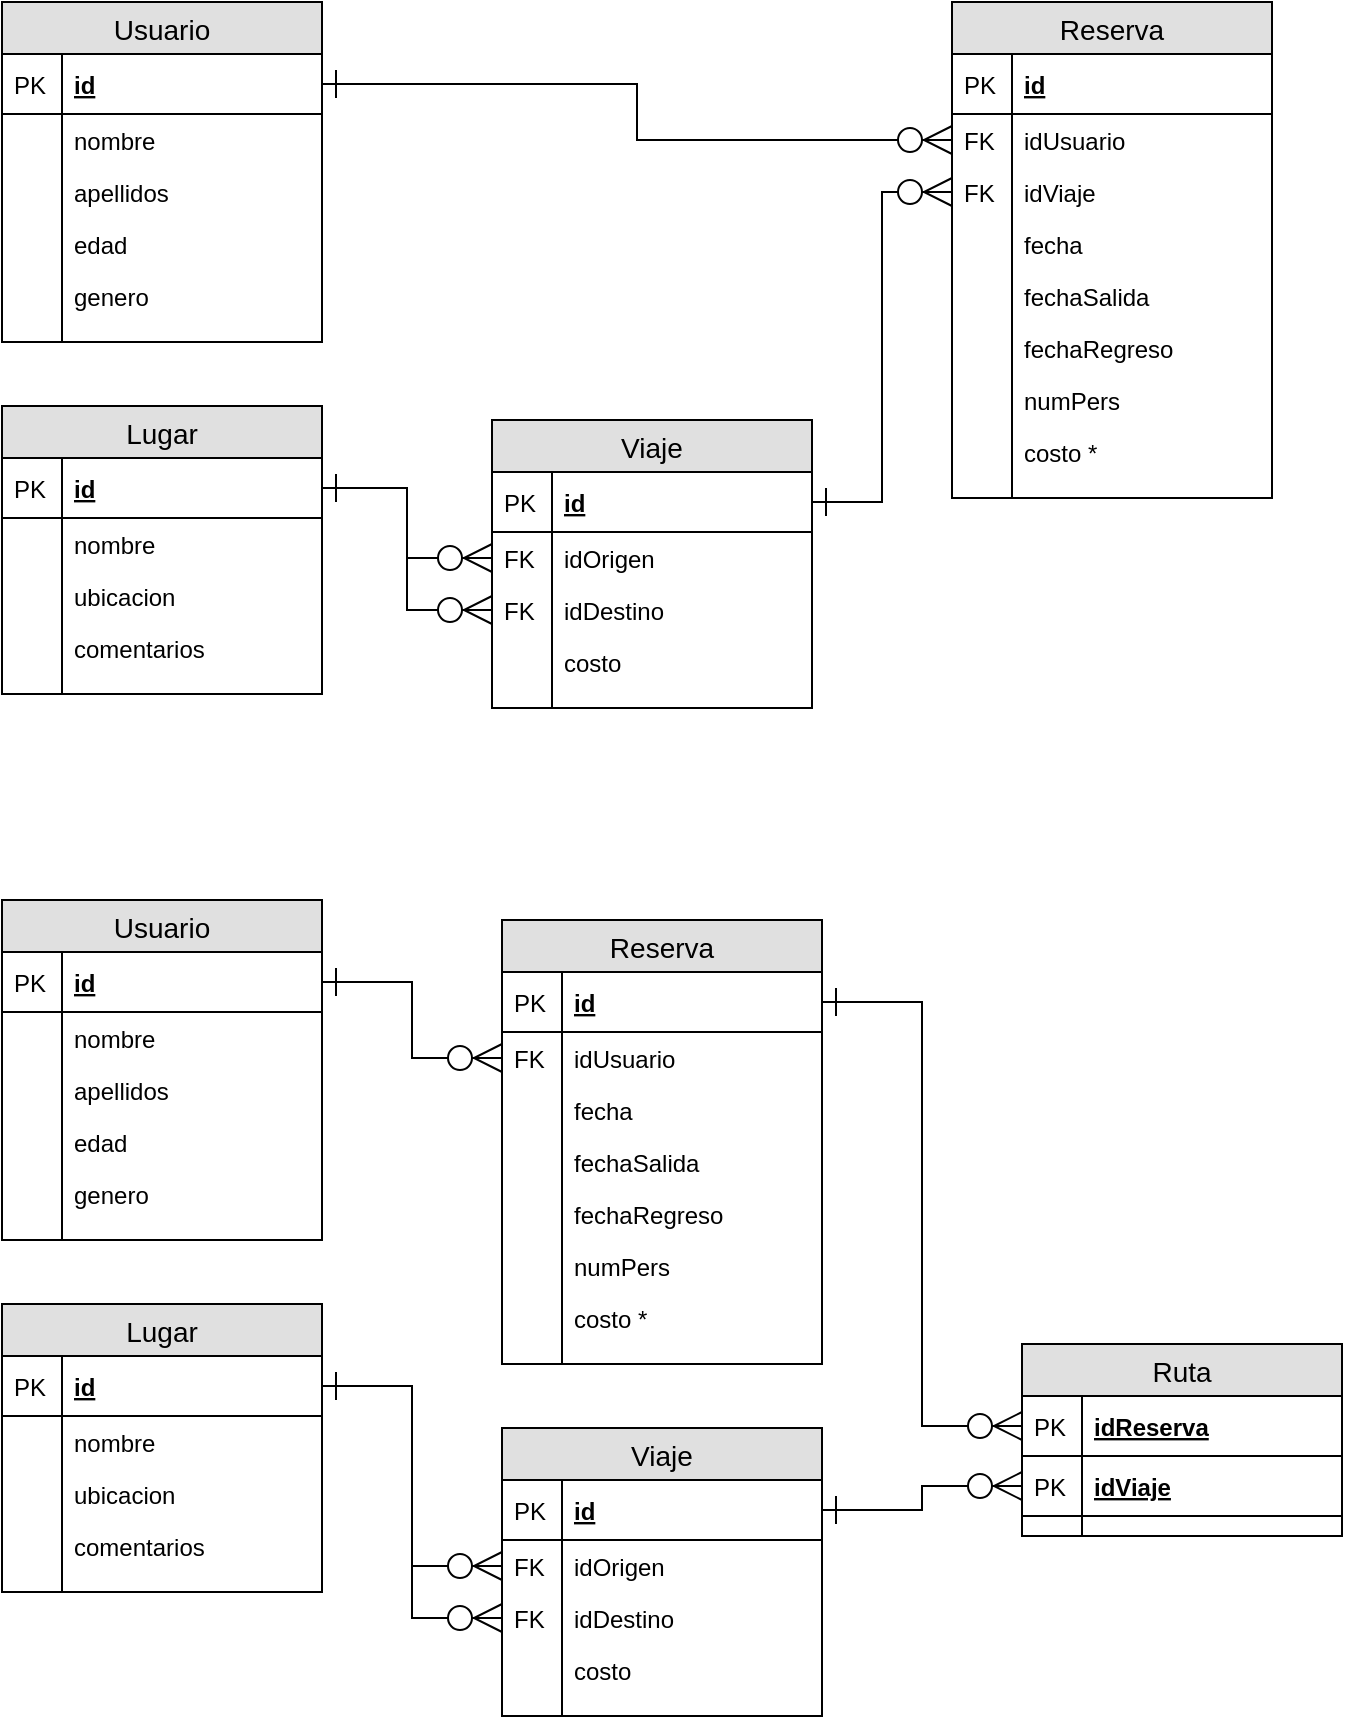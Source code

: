 <mxfile version="10.7.7" type="device"><diagram id="LHDk8WrXEGi0a8_bGPI2" name="Page-1"><mxGraphModel dx="1100" dy="1023" grid="1" gridSize="10" guides="1" tooltips="1" connect="1" arrows="1" fold="1" page="1" pageScale="1" pageWidth="827" pageHeight="1169" math="0" shadow="0"><root><mxCell id="0"/><mxCell id="1" parent="0"/><mxCell id="f3HMhb3IOPxY72RRTYjX-54" value="Usuario" style="swimlane;fontStyle=0;childLayout=stackLayout;horizontal=1;startSize=26;fillColor=#e0e0e0;horizontalStack=0;resizeParent=1;resizeParentMax=0;resizeLast=0;collapsible=1;marginBottom=0;swimlaneFillColor=#ffffff;align=center;fontSize=14;" parent="1" vertex="1"><mxGeometry x="30" y="50" width="160" height="170" as="geometry"/></mxCell><mxCell id="f3HMhb3IOPxY72RRTYjX-55" value="id" style="shape=partialRectangle;top=0;left=0;right=0;bottom=1;align=left;verticalAlign=middle;fillColor=none;spacingLeft=34;spacingRight=4;overflow=hidden;rotatable=0;points=[[0,0.5],[1,0.5]];portConstraint=eastwest;dropTarget=0;fontStyle=5;fontSize=12;" parent="f3HMhb3IOPxY72RRTYjX-54" vertex="1"><mxGeometry y="26" width="160" height="30" as="geometry"/></mxCell><mxCell id="f3HMhb3IOPxY72RRTYjX-56" value="PK" style="shape=partialRectangle;top=0;left=0;bottom=0;fillColor=none;align=left;verticalAlign=middle;spacingLeft=4;spacingRight=4;overflow=hidden;rotatable=0;points=[];portConstraint=eastwest;part=1;fontSize=12;" parent="f3HMhb3IOPxY72RRTYjX-55" vertex="1" connectable="0"><mxGeometry width="30" height="30" as="geometry"/></mxCell><mxCell id="f3HMhb3IOPxY72RRTYjX-57" value="nombre" style="shape=partialRectangle;top=0;left=0;right=0;bottom=0;align=left;verticalAlign=top;fillColor=none;spacingLeft=34;spacingRight=4;overflow=hidden;rotatable=0;points=[[0,0.5],[1,0.5]];portConstraint=eastwest;dropTarget=0;fontSize=12;" parent="f3HMhb3IOPxY72RRTYjX-54" vertex="1"><mxGeometry y="56" width="160" height="26" as="geometry"/></mxCell><mxCell id="f3HMhb3IOPxY72RRTYjX-58" value="" style="shape=partialRectangle;top=0;left=0;bottom=0;fillColor=none;align=left;verticalAlign=top;spacingLeft=4;spacingRight=4;overflow=hidden;rotatable=0;points=[];portConstraint=eastwest;part=1;fontSize=12;" parent="f3HMhb3IOPxY72RRTYjX-57" vertex="1" connectable="0"><mxGeometry width="30" height="26" as="geometry"/></mxCell><mxCell id="f3HMhb3IOPxY72RRTYjX-59" value="apellidos" style="shape=partialRectangle;top=0;left=0;right=0;bottom=0;align=left;verticalAlign=top;fillColor=none;spacingLeft=34;spacingRight=4;overflow=hidden;rotatable=0;points=[[0,0.5],[1,0.5]];portConstraint=eastwest;dropTarget=0;fontSize=12;" parent="f3HMhb3IOPxY72RRTYjX-54" vertex="1"><mxGeometry y="82" width="160" height="26" as="geometry"/></mxCell><mxCell id="f3HMhb3IOPxY72RRTYjX-60" value="" style="shape=partialRectangle;top=0;left=0;bottom=0;fillColor=none;align=left;verticalAlign=top;spacingLeft=4;spacingRight=4;overflow=hidden;rotatable=0;points=[];portConstraint=eastwest;part=1;fontSize=12;" parent="f3HMhb3IOPxY72RRTYjX-59" vertex="1" connectable="0"><mxGeometry width="30" height="26" as="geometry"/></mxCell><mxCell id="f3HMhb3IOPxY72RRTYjX-61" value="edad" style="shape=partialRectangle;top=0;left=0;right=0;bottom=0;align=left;verticalAlign=top;fillColor=none;spacingLeft=34;spacingRight=4;overflow=hidden;rotatable=0;points=[[0,0.5],[1,0.5]];portConstraint=eastwest;dropTarget=0;fontSize=12;" parent="f3HMhb3IOPxY72RRTYjX-54" vertex="1"><mxGeometry y="108" width="160" height="26" as="geometry"/></mxCell><mxCell id="f3HMhb3IOPxY72RRTYjX-62" value="" style="shape=partialRectangle;top=0;left=0;bottom=0;fillColor=none;align=left;verticalAlign=top;spacingLeft=4;spacingRight=4;overflow=hidden;rotatable=0;points=[];portConstraint=eastwest;part=1;fontSize=12;" parent="f3HMhb3IOPxY72RRTYjX-61" vertex="1" connectable="0"><mxGeometry width="30" height="26" as="geometry"/></mxCell><mxCell id="f3HMhb3IOPxY72RRTYjX-102" value="genero" style="shape=partialRectangle;top=0;left=0;right=0;bottom=0;align=left;verticalAlign=top;fillColor=none;spacingLeft=34;spacingRight=4;overflow=hidden;rotatable=0;points=[[0,0.5],[1,0.5]];portConstraint=eastwest;dropTarget=0;fontSize=12;" parent="f3HMhb3IOPxY72RRTYjX-54" vertex="1"><mxGeometry y="134" width="160" height="26" as="geometry"/></mxCell><mxCell id="f3HMhb3IOPxY72RRTYjX-103" value="" style="shape=partialRectangle;top=0;left=0;bottom=0;fillColor=none;align=left;verticalAlign=top;spacingLeft=4;spacingRight=4;overflow=hidden;rotatable=0;points=[];portConstraint=eastwest;part=1;fontSize=12;" parent="f3HMhb3IOPxY72RRTYjX-102" vertex="1" connectable="0"><mxGeometry width="30" height="26" as="geometry"/></mxCell><mxCell id="f3HMhb3IOPxY72RRTYjX-63" value="" style="shape=partialRectangle;top=0;left=0;right=0;bottom=0;align=left;verticalAlign=top;fillColor=none;spacingLeft=34;spacingRight=4;overflow=hidden;rotatable=0;points=[[0,0.5],[1,0.5]];portConstraint=eastwest;dropTarget=0;fontSize=12;" parent="f3HMhb3IOPxY72RRTYjX-54" vertex="1"><mxGeometry y="160" width="160" height="10" as="geometry"/></mxCell><mxCell id="f3HMhb3IOPxY72RRTYjX-64" value="" style="shape=partialRectangle;top=0;left=0;bottom=0;fillColor=none;align=left;verticalAlign=top;spacingLeft=4;spacingRight=4;overflow=hidden;rotatable=0;points=[];portConstraint=eastwest;part=1;fontSize=12;" parent="f3HMhb3IOPxY72RRTYjX-63" vertex="1" connectable="0"><mxGeometry width="30" height="10" as="geometry"/></mxCell><mxCell id="f3HMhb3IOPxY72RRTYjX-77" value="Reserva" style="swimlane;fontStyle=0;childLayout=stackLayout;horizontal=1;startSize=26;fillColor=#e0e0e0;horizontalStack=0;resizeParent=1;resizeParentMax=0;resizeLast=0;collapsible=1;marginBottom=0;swimlaneFillColor=#ffffff;align=center;fontSize=14;" parent="1" vertex="1"><mxGeometry x="505" y="50" width="160" height="248" as="geometry"/></mxCell><mxCell id="f3HMhb3IOPxY72RRTYjX-78" value="id" style="shape=partialRectangle;top=0;left=0;right=0;bottom=1;align=left;verticalAlign=middle;fillColor=none;spacingLeft=34;spacingRight=4;overflow=hidden;rotatable=0;points=[[0,0.5],[1,0.5]];portConstraint=eastwest;dropTarget=0;fontStyle=5;fontSize=12;" parent="f3HMhb3IOPxY72RRTYjX-77" vertex="1"><mxGeometry y="26" width="160" height="30" as="geometry"/></mxCell><mxCell id="f3HMhb3IOPxY72RRTYjX-79" value="PK" style="shape=partialRectangle;top=0;left=0;bottom=0;fillColor=none;align=left;verticalAlign=middle;spacingLeft=4;spacingRight=4;overflow=hidden;rotatable=0;points=[];portConstraint=eastwest;part=1;fontSize=12;" parent="f3HMhb3IOPxY72RRTYjX-78" vertex="1" connectable="0"><mxGeometry width="30" height="30" as="geometry"/></mxCell><mxCell id="f3HMhb3IOPxY72RRTYjX-82" value="idUsuario" style="shape=partialRectangle;top=0;left=0;right=0;bottom=0;align=left;verticalAlign=top;fillColor=none;spacingLeft=34;spacingRight=4;overflow=hidden;rotatable=0;points=[[0,0.5],[1,0.5]];portConstraint=eastwest;dropTarget=0;fontSize=12;" parent="f3HMhb3IOPxY72RRTYjX-77" vertex="1"><mxGeometry y="56" width="160" height="26" as="geometry"/></mxCell><mxCell id="f3HMhb3IOPxY72RRTYjX-83" value="FK" style="shape=partialRectangle;top=0;left=0;bottom=0;fillColor=none;align=left;verticalAlign=top;spacingLeft=4;spacingRight=4;overflow=hidden;rotatable=0;points=[];portConstraint=eastwest;part=1;fontSize=12;" parent="f3HMhb3IOPxY72RRTYjX-82" vertex="1" connectable="0"><mxGeometry width="30" height="26" as="geometry"/></mxCell><mxCell id="f3HMhb3IOPxY72RRTYjX-100" value="idViaje" style="shape=partialRectangle;top=0;left=0;right=0;bottom=0;align=left;verticalAlign=top;fillColor=none;spacingLeft=34;spacingRight=4;overflow=hidden;rotatable=0;points=[[0,0.5],[1,0.5]];portConstraint=eastwest;dropTarget=0;fontSize=12;" parent="f3HMhb3IOPxY72RRTYjX-77" vertex="1"><mxGeometry y="82" width="160" height="26" as="geometry"/></mxCell><mxCell id="f3HMhb3IOPxY72RRTYjX-101" value="FK" style="shape=partialRectangle;top=0;left=0;bottom=0;fillColor=none;align=left;verticalAlign=top;spacingLeft=4;spacingRight=4;overflow=hidden;rotatable=0;points=[];portConstraint=eastwest;part=1;fontSize=12;" parent="f3HMhb3IOPxY72RRTYjX-100" vertex="1" connectable="0"><mxGeometry width="30" height="26" as="geometry"/></mxCell><mxCell id="f3HMhb3IOPxY72RRTYjX-127" value="fecha" style="shape=partialRectangle;top=0;left=0;right=0;bottom=0;align=left;verticalAlign=top;fillColor=none;spacingLeft=34;spacingRight=4;overflow=hidden;rotatable=0;points=[[0,0.5],[1,0.5]];portConstraint=eastwest;dropTarget=0;fontSize=12;" parent="f3HMhb3IOPxY72RRTYjX-77" vertex="1"><mxGeometry y="108" width="160" height="26" as="geometry"/></mxCell><mxCell id="f3HMhb3IOPxY72RRTYjX-128" value="" style="shape=partialRectangle;top=0;left=0;bottom=0;fillColor=none;align=left;verticalAlign=top;spacingLeft=4;spacingRight=4;overflow=hidden;rotatable=0;points=[];portConstraint=eastwest;part=1;fontSize=12;" parent="f3HMhb3IOPxY72RRTYjX-127" vertex="1" connectable="0"><mxGeometry width="30" height="26" as="geometry"/></mxCell><mxCell id="f3HMhb3IOPxY72RRTYjX-105" value="fechaSalida" style="shape=partialRectangle;top=0;left=0;right=0;bottom=0;align=left;verticalAlign=top;fillColor=none;spacingLeft=34;spacingRight=4;overflow=hidden;rotatable=0;points=[[0,0.5],[1,0.5]];portConstraint=eastwest;dropTarget=0;fontSize=12;" parent="f3HMhb3IOPxY72RRTYjX-77" vertex="1"><mxGeometry y="134" width="160" height="26" as="geometry"/></mxCell><mxCell id="f3HMhb3IOPxY72RRTYjX-106" value="" style="shape=partialRectangle;top=0;left=0;bottom=0;fillColor=none;align=left;verticalAlign=top;spacingLeft=4;spacingRight=4;overflow=hidden;rotatable=0;points=[];portConstraint=eastwest;part=1;fontSize=12;" parent="f3HMhb3IOPxY72RRTYjX-105" vertex="1" connectable="0"><mxGeometry width="30" height="26" as="geometry"/></mxCell><mxCell id="f3HMhb3IOPxY72RRTYjX-107" value="fechaRegreso" style="shape=partialRectangle;top=0;left=0;right=0;bottom=0;align=left;verticalAlign=top;fillColor=none;spacingLeft=34;spacingRight=4;overflow=hidden;rotatable=0;points=[[0,0.5],[1,0.5]];portConstraint=eastwest;dropTarget=0;fontSize=12;" parent="f3HMhb3IOPxY72RRTYjX-77" vertex="1"><mxGeometry y="160" width="160" height="26" as="geometry"/></mxCell><mxCell id="f3HMhb3IOPxY72RRTYjX-108" value="" style="shape=partialRectangle;top=0;left=0;bottom=0;fillColor=none;align=left;verticalAlign=top;spacingLeft=4;spacingRight=4;overflow=hidden;rotatable=0;points=[];portConstraint=eastwest;part=1;fontSize=12;" parent="f3HMhb3IOPxY72RRTYjX-107" vertex="1" connectable="0"><mxGeometry width="30" height="26" as="geometry"/></mxCell><mxCell id="f3HMhb3IOPxY72RRTYjX-109" value="numPers&#10;" style="shape=partialRectangle;top=0;left=0;right=0;bottom=0;align=left;verticalAlign=top;fillColor=none;spacingLeft=34;spacingRight=4;overflow=hidden;rotatable=0;points=[[0,0.5],[1,0.5]];portConstraint=eastwest;dropTarget=0;fontSize=12;" parent="f3HMhb3IOPxY72RRTYjX-77" vertex="1"><mxGeometry y="186" width="160" height="26" as="geometry"/></mxCell><mxCell id="f3HMhb3IOPxY72RRTYjX-110" value="" style="shape=partialRectangle;top=0;left=0;bottom=0;fillColor=none;align=left;verticalAlign=top;spacingLeft=4;spacingRight=4;overflow=hidden;rotatable=0;points=[];portConstraint=eastwest;part=1;fontSize=12;" parent="f3HMhb3IOPxY72RRTYjX-109" vertex="1" connectable="0"><mxGeometry width="30" height="26" as="geometry"/></mxCell><mxCell id="f3HMhb3IOPxY72RRTYjX-113" value="costo *" style="shape=partialRectangle;top=0;left=0;right=0;bottom=0;align=left;verticalAlign=top;fillColor=none;spacingLeft=34;spacingRight=4;overflow=hidden;rotatable=0;points=[[0,0.5],[1,0.5]];portConstraint=eastwest;dropTarget=0;fontSize=12;" parent="f3HMhb3IOPxY72RRTYjX-77" vertex="1"><mxGeometry y="212" width="160" height="26" as="geometry"/></mxCell><mxCell id="f3HMhb3IOPxY72RRTYjX-114" value="" style="shape=partialRectangle;top=0;left=0;bottom=0;fillColor=none;align=left;verticalAlign=top;spacingLeft=4;spacingRight=4;overflow=hidden;rotatable=0;points=[];portConstraint=eastwest;part=1;fontSize=12;" parent="f3HMhb3IOPxY72RRTYjX-113" vertex="1" connectable="0"><mxGeometry width="30" height="26" as="geometry"/></mxCell><mxCell id="f3HMhb3IOPxY72RRTYjX-84" value="" style="shape=partialRectangle;top=0;left=0;right=0;bottom=0;align=left;verticalAlign=top;fillColor=none;spacingLeft=34;spacingRight=4;overflow=hidden;rotatable=0;points=[[0,0.5],[1,0.5]];portConstraint=eastwest;dropTarget=0;fontSize=12;" parent="f3HMhb3IOPxY72RRTYjX-77" vertex="1"><mxGeometry y="238" width="160" height="10" as="geometry"/></mxCell><mxCell id="f3HMhb3IOPxY72RRTYjX-85" value="" style="shape=partialRectangle;top=0;left=0;bottom=0;fillColor=none;align=left;verticalAlign=top;spacingLeft=4;spacingRight=4;overflow=hidden;rotatable=0;points=[];portConstraint=eastwest;part=1;fontSize=12;" parent="f3HMhb3IOPxY72RRTYjX-84" vertex="1" connectable="0"><mxGeometry width="30" height="10" as="geometry"/></mxCell><mxCell id="f3HMhb3IOPxY72RRTYjX-86" value="Lugar" style="swimlane;fontStyle=0;childLayout=stackLayout;horizontal=1;startSize=26;fillColor=#e0e0e0;horizontalStack=0;resizeParent=1;resizeParentMax=0;resizeLast=0;collapsible=1;marginBottom=0;swimlaneFillColor=#ffffff;align=center;fontSize=14;" parent="1" vertex="1"><mxGeometry x="30" y="252" width="160" height="144" as="geometry"/></mxCell><mxCell id="f3HMhb3IOPxY72RRTYjX-87" value="id" style="shape=partialRectangle;top=0;left=0;right=0;bottom=1;align=left;verticalAlign=middle;fillColor=none;spacingLeft=34;spacingRight=4;overflow=hidden;rotatable=0;points=[[0,0.5],[1,0.5]];portConstraint=eastwest;dropTarget=0;fontStyle=5;fontSize=12;" parent="f3HMhb3IOPxY72RRTYjX-86" vertex="1"><mxGeometry y="26" width="160" height="30" as="geometry"/></mxCell><mxCell id="f3HMhb3IOPxY72RRTYjX-88" value="PK" style="shape=partialRectangle;top=0;left=0;bottom=0;fillColor=none;align=left;verticalAlign=middle;spacingLeft=4;spacingRight=4;overflow=hidden;rotatable=0;points=[];portConstraint=eastwest;part=1;fontSize=12;" parent="f3HMhb3IOPxY72RRTYjX-87" vertex="1" connectable="0"><mxGeometry width="30" height="30" as="geometry"/></mxCell><mxCell id="f3HMhb3IOPxY72RRTYjX-89" value="nombre" style="shape=partialRectangle;top=0;left=0;right=0;bottom=0;align=left;verticalAlign=top;fillColor=none;spacingLeft=34;spacingRight=4;overflow=hidden;rotatable=0;points=[[0,0.5],[1,0.5]];portConstraint=eastwest;dropTarget=0;fontSize=12;" parent="f3HMhb3IOPxY72RRTYjX-86" vertex="1"><mxGeometry y="56" width="160" height="26" as="geometry"/></mxCell><mxCell id="f3HMhb3IOPxY72RRTYjX-90" value="" style="shape=partialRectangle;top=0;left=0;bottom=0;fillColor=none;align=left;verticalAlign=top;spacingLeft=4;spacingRight=4;overflow=hidden;rotatable=0;points=[];portConstraint=eastwest;part=1;fontSize=12;" parent="f3HMhb3IOPxY72RRTYjX-89" vertex="1" connectable="0"><mxGeometry width="30" height="26" as="geometry"/></mxCell><mxCell id="f3HMhb3IOPxY72RRTYjX-91" value="ubicacion" style="shape=partialRectangle;top=0;left=0;right=0;bottom=0;align=left;verticalAlign=top;fillColor=none;spacingLeft=34;spacingRight=4;overflow=hidden;rotatable=0;points=[[0,0.5],[1,0.5]];portConstraint=eastwest;dropTarget=0;fontSize=12;" parent="f3HMhb3IOPxY72RRTYjX-86" vertex="1"><mxGeometry y="82" width="160" height="26" as="geometry"/></mxCell><mxCell id="f3HMhb3IOPxY72RRTYjX-92" value="" style="shape=partialRectangle;top=0;left=0;bottom=0;fillColor=none;align=left;verticalAlign=top;spacingLeft=4;spacingRight=4;overflow=hidden;rotatable=0;points=[];portConstraint=eastwest;part=1;fontSize=12;" parent="f3HMhb3IOPxY72RRTYjX-91" vertex="1" connectable="0"><mxGeometry width="30" height="26" as="geometry"/></mxCell><mxCell id="f3HMhb3IOPxY72RRTYjX-93" value="comentarios" style="shape=partialRectangle;top=0;left=0;right=0;bottom=0;align=left;verticalAlign=top;fillColor=none;spacingLeft=34;spacingRight=4;overflow=hidden;rotatable=0;points=[[0,0.5],[1,0.5]];portConstraint=eastwest;dropTarget=0;fontSize=12;" parent="f3HMhb3IOPxY72RRTYjX-86" vertex="1"><mxGeometry y="108" width="160" height="26" as="geometry"/></mxCell><mxCell id="f3HMhb3IOPxY72RRTYjX-94" value="" style="shape=partialRectangle;top=0;left=0;bottom=0;fillColor=none;align=left;verticalAlign=top;spacingLeft=4;spacingRight=4;overflow=hidden;rotatable=0;points=[];portConstraint=eastwest;part=1;fontSize=12;" parent="f3HMhb3IOPxY72RRTYjX-93" vertex="1" connectable="0"><mxGeometry width="30" height="26" as="geometry"/></mxCell><mxCell id="f3HMhb3IOPxY72RRTYjX-95" value="" style="shape=partialRectangle;top=0;left=0;right=0;bottom=0;align=left;verticalAlign=top;fillColor=none;spacingLeft=34;spacingRight=4;overflow=hidden;rotatable=0;points=[[0,0.5],[1,0.5]];portConstraint=eastwest;dropTarget=0;fontSize=12;" parent="f3HMhb3IOPxY72RRTYjX-86" vertex="1"><mxGeometry y="134" width="160" height="10" as="geometry"/></mxCell><mxCell id="f3HMhb3IOPxY72RRTYjX-96" value="" style="shape=partialRectangle;top=0;left=0;bottom=0;fillColor=none;align=left;verticalAlign=top;spacingLeft=4;spacingRight=4;overflow=hidden;rotatable=0;points=[];portConstraint=eastwest;part=1;fontSize=12;" parent="f3HMhb3IOPxY72RRTYjX-95" vertex="1" connectable="0"><mxGeometry width="30" height="10" as="geometry"/></mxCell><mxCell id="f3HMhb3IOPxY72RRTYjX-99" style="edgeStyle=orthogonalEdgeStyle;rounded=0;orthogonalLoop=1;jettySize=auto;html=1;exitX=1;exitY=0.5;exitDx=0;exitDy=0;entryX=0;entryY=0.5;entryDx=0;entryDy=0;startArrow=ERone;startFill=0;startSize=12;endArrow=ERzeroToMany;endFill=1;endSize=12;" parent="1" source="f3HMhb3IOPxY72RRTYjX-55" target="f3HMhb3IOPxY72RRTYjX-82" edge="1"><mxGeometry relative="1" as="geometry"/></mxCell><mxCell id="f3HMhb3IOPxY72RRTYjX-116" value="Viaje" style="swimlane;fontStyle=0;childLayout=stackLayout;horizontal=1;startSize=26;fillColor=#e0e0e0;horizontalStack=0;resizeParent=1;resizeParentMax=0;resizeLast=0;collapsible=1;marginBottom=0;swimlaneFillColor=#ffffff;align=center;fontSize=14;" parent="1" vertex="1"><mxGeometry x="275" y="259" width="160" height="144" as="geometry"/></mxCell><mxCell id="f3HMhb3IOPxY72RRTYjX-117" value="id" style="shape=partialRectangle;top=0;left=0;right=0;bottom=1;align=left;verticalAlign=middle;fillColor=none;spacingLeft=34;spacingRight=4;overflow=hidden;rotatable=0;points=[[0,0.5],[1,0.5]];portConstraint=eastwest;dropTarget=0;fontStyle=5;fontSize=12;" parent="f3HMhb3IOPxY72RRTYjX-116" vertex="1"><mxGeometry y="26" width="160" height="30" as="geometry"/></mxCell><mxCell id="f3HMhb3IOPxY72RRTYjX-118" value="PK" style="shape=partialRectangle;top=0;left=0;bottom=0;fillColor=none;align=left;verticalAlign=middle;spacingLeft=4;spacingRight=4;overflow=hidden;rotatable=0;points=[];portConstraint=eastwest;part=1;fontSize=12;" parent="f3HMhb3IOPxY72RRTYjX-117" vertex="1" connectable="0"><mxGeometry width="30" height="30" as="geometry"/></mxCell><mxCell id="f3HMhb3IOPxY72RRTYjX-119" value="idOrigen" style="shape=partialRectangle;top=0;left=0;right=0;bottom=0;align=left;verticalAlign=top;fillColor=none;spacingLeft=34;spacingRight=4;overflow=hidden;rotatable=0;points=[[0,0.5],[1,0.5]];portConstraint=eastwest;dropTarget=0;fontSize=12;" parent="f3HMhb3IOPxY72RRTYjX-116" vertex="1"><mxGeometry y="56" width="160" height="26" as="geometry"/></mxCell><mxCell id="f3HMhb3IOPxY72RRTYjX-120" value="FK" style="shape=partialRectangle;top=0;left=0;bottom=0;fillColor=none;align=left;verticalAlign=top;spacingLeft=4;spacingRight=4;overflow=hidden;rotatable=0;points=[];portConstraint=eastwest;part=1;fontSize=12;" parent="f3HMhb3IOPxY72RRTYjX-119" vertex="1" connectable="0"><mxGeometry width="30" height="26" as="geometry"/></mxCell><mxCell id="f3HMhb3IOPxY72RRTYjX-121" value="idDestino" style="shape=partialRectangle;top=0;left=0;right=0;bottom=0;align=left;verticalAlign=top;fillColor=none;spacingLeft=34;spacingRight=4;overflow=hidden;rotatable=0;points=[[0,0.5],[1,0.5]];portConstraint=eastwest;dropTarget=0;fontSize=12;" parent="f3HMhb3IOPxY72RRTYjX-116" vertex="1"><mxGeometry y="82" width="160" height="26" as="geometry"/></mxCell><mxCell id="f3HMhb3IOPxY72RRTYjX-122" value="FK" style="shape=partialRectangle;top=0;left=0;bottom=0;fillColor=none;align=left;verticalAlign=top;spacingLeft=4;spacingRight=4;overflow=hidden;rotatable=0;points=[];portConstraint=eastwest;part=1;fontSize=12;" parent="f3HMhb3IOPxY72RRTYjX-121" vertex="1" connectable="0"><mxGeometry width="30" height="26" as="geometry"/></mxCell><mxCell id="f3HMhb3IOPxY72RRTYjX-123" value="costo" style="shape=partialRectangle;top=0;left=0;right=0;bottom=0;align=left;verticalAlign=top;fillColor=none;spacingLeft=34;spacingRight=4;overflow=hidden;rotatable=0;points=[[0,0.5],[1,0.5]];portConstraint=eastwest;dropTarget=0;fontSize=12;" parent="f3HMhb3IOPxY72RRTYjX-116" vertex="1"><mxGeometry y="108" width="160" height="26" as="geometry"/></mxCell><mxCell id="f3HMhb3IOPxY72RRTYjX-124" value="" style="shape=partialRectangle;top=0;left=0;bottom=0;fillColor=none;align=left;verticalAlign=top;spacingLeft=4;spacingRight=4;overflow=hidden;rotatable=0;points=[];portConstraint=eastwest;part=1;fontSize=12;" parent="f3HMhb3IOPxY72RRTYjX-123" vertex="1" connectable="0"><mxGeometry width="30" height="26" as="geometry"/></mxCell><mxCell id="f3HMhb3IOPxY72RRTYjX-125" value="" style="shape=partialRectangle;top=0;left=0;right=0;bottom=0;align=left;verticalAlign=top;fillColor=none;spacingLeft=34;spacingRight=4;overflow=hidden;rotatable=0;points=[[0,0.5],[1,0.5]];portConstraint=eastwest;dropTarget=0;fontSize=12;" parent="f3HMhb3IOPxY72RRTYjX-116" vertex="1"><mxGeometry y="134" width="160" height="10" as="geometry"/></mxCell><mxCell id="f3HMhb3IOPxY72RRTYjX-126" value="" style="shape=partialRectangle;top=0;left=0;bottom=0;fillColor=none;align=left;verticalAlign=top;spacingLeft=4;spacingRight=4;overflow=hidden;rotatable=0;points=[];portConstraint=eastwest;part=1;fontSize=12;" parent="f3HMhb3IOPxY72RRTYjX-125" vertex="1" connectable="0"><mxGeometry width="30" height="10" as="geometry"/></mxCell><mxCell id="f3HMhb3IOPxY72RRTYjX-129" style="edgeStyle=orthogonalEdgeStyle;rounded=0;orthogonalLoop=1;jettySize=auto;html=1;entryX=0;entryY=0.5;entryDx=0;entryDy=0;startArrow=ERone;startFill=0;startSize=12;endArrow=ERzeroToMany;endFill=1;endSize=12;" parent="1" source="f3HMhb3IOPxY72RRTYjX-117" target="f3HMhb3IOPxY72RRTYjX-100" edge="1"><mxGeometry relative="1" as="geometry"/></mxCell><mxCell id="f3HMhb3IOPxY72RRTYjX-130" style="edgeStyle=orthogonalEdgeStyle;rounded=0;orthogonalLoop=1;jettySize=auto;html=1;exitX=1;exitY=0.5;exitDx=0;exitDy=0;entryX=0;entryY=0.5;entryDx=0;entryDy=0;startArrow=ERone;startFill=0;startSize=12;endArrow=ERzeroToMany;endFill=1;endSize=12;" parent="1" source="f3HMhb3IOPxY72RRTYjX-87" target="f3HMhb3IOPxY72RRTYjX-119" edge="1"><mxGeometry relative="1" as="geometry"/></mxCell><mxCell id="f3HMhb3IOPxY72RRTYjX-131" style="edgeStyle=orthogonalEdgeStyle;rounded=0;orthogonalLoop=1;jettySize=auto;html=1;entryX=0;entryY=0.5;entryDx=0;entryDy=0;startArrow=ERone;startFill=0;startSize=12;endArrow=ERzeroToMany;endFill=1;endSize=12;" parent="1" source="f3HMhb3IOPxY72RRTYjX-87" target="f3HMhb3IOPxY72RRTYjX-121" edge="1"><mxGeometry relative="1" as="geometry"/></mxCell><mxCell id="f3HMhb3IOPxY72RRTYjX-132" value="Usuario" style="swimlane;fontStyle=0;childLayout=stackLayout;horizontal=1;startSize=26;fillColor=#e0e0e0;horizontalStack=0;resizeParent=1;resizeParentMax=0;resizeLast=0;collapsible=1;marginBottom=0;swimlaneFillColor=#ffffff;align=center;fontSize=14;" parent="1" vertex="1"><mxGeometry x="30" y="499" width="160" height="170" as="geometry"/></mxCell><mxCell id="f3HMhb3IOPxY72RRTYjX-133" value="id" style="shape=partialRectangle;top=0;left=0;right=0;bottom=1;align=left;verticalAlign=middle;fillColor=none;spacingLeft=34;spacingRight=4;overflow=hidden;rotatable=0;points=[[0,0.5],[1,0.5]];portConstraint=eastwest;dropTarget=0;fontStyle=5;fontSize=12;" parent="f3HMhb3IOPxY72RRTYjX-132" vertex="1"><mxGeometry y="26" width="160" height="30" as="geometry"/></mxCell><mxCell id="f3HMhb3IOPxY72RRTYjX-134" value="PK" style="shape=partialRectangle;top=0;left=0;bottom=0;fillColor=none;align=left;verticalAlign=middle;spacingLeft=4;spacingRight=4;overflow=hidden;rotatable=0;points=[];portConstraint=eastwest;part=1;fontSize=12;" parent="f3HMhb3IOPxY72RRTYjX-133" vertex="1" connectable="0"><mxGeometry width="30" height="30" as="geometry"/></mxCell><mxCell id="f3HMhb3IOPxY72RRTYjX-135" value="nombre" style="shape=partialRectangle;top=0;left=0;right=0;bottom=0;align=left;verticalAlign=top;fillColor=none;spacingLeft=34;spacingRight=4;overflow=hidden;rotatable=0;points=[[0,0.5],[1,0.5]];portConstraint=eastwest;dropTarget=0;fontSize=12;" parent="f3HMhb3IOPxY72RRTYjX-132" vertex="1"><mxGeometry y="56" width="160" height="26" as="geometry"/></mxCell><mxCell id="f3HMhb3IOPxY72RRTYjX-136" value="" style="shape=partialRectangle;top=0;left=0;bottom=0;fillColor=none;align=left;verticalAlign=top;spacingLeft=4;spacingRight=4;overflow=hidden;rotatable=0;points=[];portConstraint=eastwest;part=1;fontSize=12;" parent="f3HMhb3IOPxY72RRTYjX-135" vertex="1" connectable="0"><mxGeometry width="30" height="26" as="geometry"/></mxCell><mxCell id="f3HMhb3IOPxY72RRTYjX-137" value="apellidos" style="shape=partialRectangle;top=0;left=0;right=0;bottom=0;align=left;verticalAlign=top;fillColor=none;spacingLeft=34;spacingRight=4;overflow=hidden;rotatable=0;points=[[0,0.5],[1,0.5]];portConstraint=eastwest;dropTarget=0;fontSize=12;" parent="f3HMhb3IOPxY72RRTYjX-132" vertex="1"><mxGeometry y="82" width="160" height="26" as="geometry"/></mxCell><mxCell id="f3HMhb3IOPxY72RRTYjX-138" value="" style="shape=partialRectangle;top=0;left=0;bottom=0;fillColor=none;align=left;verticalAlign=top;spacingLeft=4;spacingRight=4;overflow=hidden;rotatable=0;points=[];portConstraint=eastwest;part=1;fontSize=12;" parent="f3HMhb3IOPxY72RRTYjX-137" vertex="1" connectable="0"><mxGeometry width="30" height="26" as="geometry"/></mxCell><mxCell id="f3HMhb3IOPxY72RRTYjX-139" value="edad" style="shape=partialRectangle;top=0;left=0;right=0;bottom=0;align=left;verticalAlign=top;fillColor=none;spacingLeft=34;spacingRight=4;overflow=hidden;rotatable=0;points=[[0,0.5],[1,0.5]];portConstraint=eastwest;dropTarget=0;fontSize=12;" parent="f3HMhb3IOPxY72RRTYjX-132" vertex="1"><mxGeometry y="108" width="160" height="26" as="geometry"/></mxCell><mxCell id="f3HMhb3IOPxY72RRTYjX-140" value="" style="shape=partialRectangle;top=0;left=0;bottom=0;fillColor=none;align=left;verticalAlign=top;spacingLeft=4;spacingRight=4;overflow=hidden;rotatable=0;points=[];portConstraint=eastwest;part=1;fontSize=12;" parent="f3HMhb3IOPxY72RRTYjX-139" vertex="1" connectable="0"><mxGeometry width="30" height="26" as="geometry"/></mxCell><mxCell id="f3HMhb3IOPxY72RRTYjX-141" value="genero" style="shape=partialRectangle;top=0;left=0;right=0;bottom=0;align=left;verticalAlign=top;fillColor=none;spacingLeft=34;spacingRight=4;overflow=hidden;rotatable=0;points=[[0,0.5],[1,0.5]];portConstraint=eastwest;dropTarget=0;fontSize=12;" parent="f3HMhb3IOPxY72RRTYjX-132" vertex="1"><mxGeometry y="134" width="160" height="26" as="geometry"/></mxCell><mxCell id="f3HMhb3IOPxY72RRTYjX-142" value="" style="shape=partialRectangle;top=0;left=0;bottom=0;fillColor=none;align=left;verticalAlign=top;spacingLeft=4;spacingRight=4;overflow=hidden;rotatable=0;points=[];portConstraint=eastwest;part=1;fontSize=12;" parent="f3HMhb3IOPxY72RRTYjX-141" vertex="1" connectable="0"><mxGeometry width="30" height="26" as="geometry"/></mxCell><mxCell id="f3HMhb3IOPxY72RRTYjX-143" value="" style="shape=partialRectangle;top=0;left=0;right=0;bottom=0;align=left;verticalAlign=top;fillColor=none;spacingLeft=34;spacingRight=4;overflow=hidden;rotatable=0;points=[[0,0.5],[1,0.5]];portConstraint=eastwest;dropTarget=0;fontSize=12;" parent="f3HMhb3IOPxY72RRTYjX-132" vertex="1"><mxGeometry y="160" width="160" height="10" as="geometry"/></mxCell><mxCell id="f3HMhb3IOPxY72RRTYjX-144" value="" style="shape=partialRectangle;top=0;left=0;bottom=0;fillColor=none;align=left;verticalAlign=top;spacingLeft=4;spacingRight=4;overflow=hidden;rotatable=0;points=[];portConstraint=eastwest;part=1;fontSize=12;" parent="f3HMhb3IOPxY72RRTYjX-143" vertex="1" connectable="0"><mxGeometry width="30" height="10" as="geometry"/></mxCell><mxCell id="f3HMhb3IOPxY72RRTYjX-145" value="Reserva" style="swimlane;fontStyle=0;childLayout=stackLayout;horizontal=1;startSize=26;fillColor=#e0e0e0;horizontalStack=0;resizeParent=1;resizeParentMax=0;resizeLast=0;collapsible=1;marginBottom=0;swimlaneFillColor=#ffffff;align=center;fontSize=14;" parent="1" vertex="1"><mxGeometry x="280" y="509" width="160" height="222" as="geometry"/></mxCell><mxCell id="f3HMhb3IOPxY72RRTYjX-146" value="id" style="shape=partialRectangle;top=0;left=0;right=0;bottom=1;align=left;verticalAlign=middle;fillColor=none;spacingLeft=34;spacingRight=4;overflow=hidden;rotatable=0;points=[[0,0.5],[1,0.5]];portConstraint=eastwest;dropTarget=0;fontStyle=5;fontSize=12;" parent="f3HMhb3IOPxY72RRTYjX-145" vertex="1"><mxGeometry y="26" width="160" height="30" as="geometry"/></mxCell><mxCell id="f3HMhb3IOPxY72RRTYjX-147" value="PK" style="shape=partialRectangle;top=0;left=0;bottom=0;fillColor=none;align=left;verticalAlign=middle;spacingLeft=4;spacingRight=4;overflow=hidden;rotatable=0;points=[];portConstraint=eastwest;part=1;fontSize=12;" parent="f3HMhb3IOPxY72RRTYjX-146" vertex="1" connectable="0"><mxGeometry width="30" height="30" as="geometry"/></mxCell><mxCell id="f3HMhb3IOPxY72RRTYjX-148" value="idUsuario" style="shape=partialRectangle;top=0;left=0;right=0;bottom=0;align=left;verticalAlign=top;fillColor=none;spacingLeft=34;spacingRight=4;overflow=hidden;rotatable=0;points=[[0,0.5],[1,0.5]];portConstraint=eastwest;dropTarget=0;fontSize=12;" parent="f3HMhb3IOPxY72RRTYjX-145" vertex="1"><mxGeometry y="56" width="160" height="26" as="geometry"/></mxCell><mxCell id="f3HMhb3IOPxY72RRTYjX-149" value="FK" style="shape=partialRectangle;top=0;left=0;bottom=0;fillColor=none;align=left;verticalAlign=top;spacingLeft=4;spacingRight=4;overflow=hidden;rotatable=0;points=[];portConstraint=eastwest;part=1;fontSize=12;" parent="f3HMhb3IOPxY72RRTYjX-148" vertex="1" connectable="0"><mxGeometry width="30" height="26" as="geometry"/></mxCell><mxCell id="f3HMhb3IOPxY72RRTYjX-152" value="fecha" style="shape=partialRectangle;top=0;left=0;right=0;bottom=0;align=left;verticalAlign=top;fillColor=none;spacingLeft=34;spacingRight=4;overflow=hidden;rotatable=0;points=[[0,0.5],[1,0.5]];portConstraint=eastwest;dropTarget=0;fontSize=12;" parent="f3HMhb3IOPxY72RRTYjX-145" vertex="1"><mxGeometry y="82" width="160" height="26" as="geometry"/></mxCell><mxCell id="f3HMhb3IOPxY72RRTYjX-153" value="" style="shape=partialRectangle;top=0;left=0;bottom=0;fillColor=none;align=left;verticalAlign=top;spacingLeft=4;spacingRight=4;overflow=hidden;rotatable=0;points=[];portConstraint=eastwest;part=1;fontSize=12;" parent="f3HMhb3IOPxY72RRTYjX-152" vertex="1" connectable="0"><mxGeometry width="30" height="26" as="geometry"/></mxCell><mxCell id="f3HMhb3IOPxY72RRTYjX-154" value="fechaSalida" style="shape=partialRectangle;top=0;left=0;right=0;bottom=0;align=left;verticalAlign=top;fillColor=none;spacingLeft=34;spacingRight=4;overflow=hidden;rotatable=0;points=[[0,0.5],[1,0.5]];portConstraint=eastwest;dropTarget=0;fontSize=12;" parent="f3HMhb3IOPxY72RRTYjX-145" vertex="1"><mxGeometry y="108" width="160" height="26" as="geometry"/></mxCell><mxCell id="f3HMhb3IOPxY72RRTYjX-155" value="" style="shape=partialRectangle;top=0;left=0;bottom=0;fillColor=none;align=left;verticalAlign=top;spacingLeft=4;spacingRight=4;overflow=hidden;rotatable=0;points=[];portConstraint=eastwest;part=1;fontSize=12;" parent="f3HMhb3IOPxY72RRTYjX-154" vertex="1" connectable="0"><mxGeometry width="30" height="26" as="geometry"/></mxCell><mxCell id="f3HMhb3IOPxY72RRTYjX-156" value="fechaRegreso" style="shape=partialRectangle;top=0;left=0;right=0;bottom=0;align=left;verticalAlign=top;fillColor=none;spacingLeft=34;spacingRight=4;overflow=hidden;rotatable=0;points=[[0,0.5],[1,0.5]];portConstraint=eastwest;dropTarget=0;fontSize=12;" parent="f3HMhb3IOPxY72RRTYjX-145" vertex="1"><mxGeometry y="134" width="160" height="26" as="geometry"/></mxCell><mxCell id="f3HMhb3IOPxY72RRTYjX-157" value="" style="shape=partialRectangle;top=0;left=0;bottom=0;fillColor=none;align=left;verticalAlign=top;spacingLeft=4;spacingRight=4;overflow=hidden;rotatable=0;points=[];portConstraint=eastwest;part=1;fontSize=12;" parent="f3HMhb3IOPxY72RRTYjX-156" vertex="1" connectable="0"><mxGeometry width="30" height="26" as="geometry"/></mxCell><mxCell id="f3HMhb3IOPxY72RRTYjX-158" value="numPers&#10;" style="shape=partialRectangle;top=0;left=0;right=0;bottom=0;align=left;verticalAlign=top;fillColor=none;spacingLeft=34;spacingRight=4;overflow=hidden;rotatable=0;points=[[0,0.5],[1,0.5]];portConstraint=eastwest;dropTarget=0;fontSize=12;" parent="f3HMhb3IOPxY72RRTYjX-145" vertex="1"><mxGeometry y="160" width="160" height="26" as="geometry"/></mxCell><mxCell id="f3HMhb3IOPxY72RRTYjX-159" value="" style="shape=partialRectangle;top=0;left=0;bottom=0;fillColor=none;align=left;verticalAlign=top;spacingLeft=4;spacingRight=4;overflow=hidden;rotatable=0;points=[];portConstraint=eastwest;part=1;fontSize=12;" parent="f3HMhb3IOPxY72RRTYjX-158" vertex="1" connectable="0"><mxGeometry width="30" height="26" as="geometry"/></mxCell><mxCell id="f3HMhb3IOPxY72RRTYjX-160" value="costo *" style="shape=partialRectangle;top=0;left=0;right=0;bottom=0;align=left;verticalAlign=top;fillColor=none;spacingLeft=34;spacingRight=4;overflow=hidden;rotatable=0;points=[[0,0.5],[1,0.5]];portConstraint=eastwest;dropTarget=0;fontSize=12;" parent="f3HMhb3IOPxY72RRTYjX-145" vertex="1"><mxGeometry y="186" width="160" height="26" as="geometry"/></mxCell><mxCell id="f3HMhb3IOPxY72RRTYjX-161" value="" style="shape=partialRectangle;top=0;left=0;bottom=0;fillColor=none;align=left;verticalAlign=top;spacingLeft=4;spacingRight=4;overflow=hidden;rotatable=0;points=[];portConstraint=eastwest;part=1;fontSize=12;" parent="f3HMhb3IOPxY72RRTYjX-160" vertex="1" connectable="0"><mxGeometry width="30" height="26" as="geometry"/></mxCell><mxCell id="f3HMhb3IOPxY72RRTYjX-162" value="" style="shape=partialRectangle;top=0;left=0;right=0;bottom=0;align=left;verticalAlign=top;fillColor=none;spacingLeft=34;spacingRight=4;overflow=hidden;rotatable=0;points=[[0,0.5],[1,0.5]];portConstraint=eastwest;dropTarget=0;fontSize=12;" parent="f3HMhb3IOPxY72RRTYjX-145" vertex="1"><mxGeometry y="212" width="160" height="10" as="geometry"/></mxCell><mxCell id="f3HMhb3IOPxY72RRTYjX-163" value="" style="shape=partialRectangle;top=0;left=0;bottom=0;fillColor=none;align=left;verticalAlign=top;spacingLeft=4;spacingRight=4;overflow=hidden;rotatable=0;points=[];portConstraint=eastwest;part=1;fontSize=12;" parent="f3HMhb3IOPxY72RRTYjX-162" vertex="1" connectable="0"><mxGeometry width="30" height="10" as="geometry"/></mxCell><mxCell id="f3HMhb3IOPxY72RRTYjX-164" value="Lugar" style="swimlane;fontStyle=0;childLayout=stackLayout;horizontal=1;startSize=26;fillColor=#e0e0e0;horizontalStack=0;resizeParent=1;resizeParentMax=0;resizeLast=0;collapsible=1;marginBottom=0;swimlaneFillColor=#ffffff;align=center;fontSize=14;" parent="1" vertex="1"><mxGeometry x="30" y="701" width="160" height="144" as="geometry"/></mxCell><mxCell id="f3HMhb3IOPxY72RRTYjX-165" value="id" style="shape=partialRectangle;top=0;left=0;right=0;bottom=1;align=left;verticalAlign=middle;fillColor=none;spacingLeft=34;spacingRight=4;overflow=hidden;rotatable=0;points=[[0,0.5],[1,0.5]];portConstraint=eastwest;dropTarget=0;fontStyle=5;fontSize=12;" parent="f3HMhb3IOPxY72RRTYjX-164" vertex="1"><mxGeometry y="26" width="160" height="30" as="geometry"/></mxCell><mxCell id="f3HMhb3IOPxY72RRTYjX-166" value="PK" style="shape=partialRectangle;top=0;left=0;bottom=0;fillColor=none;align=left;verticalAlign=middle;spacingLeft=4;spacingRight=4;overflow=hidden;rotatable=0;points=[];portConstraint=eastwest;part=1;fontSize=12;" parent="f3HMhb3IOPxY72RRTYjX-165" vertex="1" connectable="0"><mxGeometry width="30" height="30" as="geometry"/></mxCell><mxCell id="f3HMhb3IOPxY72RRTYjX-167" value="nombre" style="shape=partialRectangle;top=0;left=0;right=0;bottom=0;align=left;verticalAlign=top;fillColor=none;spacingLeft=34;spacingRight=4;overflow=hidden;rotatable=0;points=[[0,0.5],[1,0.5]];portConstraint=eastwest;dropTarget=0;fontSize=12;" parent="f3HMhb3IOPxY72RRTYjX-164" vertex="1"><mxGeometry y="56" width="160" height="26" as="geometry"/></mxCell><mxCell id="f3HMhb3IOPxY72RRTYjX-168" value="" style="shape=partialRectangle;top=0;left=0;bottom=0;fillColor=none;align=left;verticalAlign=top;spacingLeft=4;spacingRight=4;overflow=hidden;rotatable=0;points=[];portConstraint=eastwest;part=1;fontSize=12;" parent="f3HMhb3IOPxY72RRTYjX-167" vertex="1" connectable="0"><mxGeometry width="30" height="26" as="geometry"/></mxCell><mxCell id="f3HMhb3IOPxY72RRTYjX-169" value="ubicacion" style="shape=partialRectangle;top=0;left=0;right=0;bottom=0;align=left;verticalAlign=top;fillColor=none;spacingLeft=34;spacingRight=4;overflow=hidden;rotatable=0;points=[[0,0.5],[1,0.5]];portConstraint=eastwest;dropTarget=0;fontSize=12;" parent="f3HMhb3IOPxY72RRTYjX-164" vertex="1"><mxGeometry y="82" width="160" height="26" as="geometry"/></mxCell><mxCell id="f3HMhb3IOPxY72RRTYjX-170" value="" style="shape=partialRectangle;top=0;left=0;bottom=0;fillColor=none;align=left;verticalAlign=top;spacingLeft=4;spacingRight=4;overflow=hidden;rotatable=0;points=[];portConstraint=eastwest;part=1;fontSize=12;" parent="f3HMhb3IOPxY72RRTYjX-169" vertex="1" connectable="0"><mxGeometry width="30" height="26" as="geometry"/></mxCell><mxCell id="f3HMhb3IOPxY72RRTYjX-171" value="comentarios" style="shape=partialRectangle;top=0;left=0;right=0;bottom=0;align=left;verticalAlign=top;fillColor=none;spacingLeft=34;spacingRight=4;overflow=hidden;rotatable=0;points=[[0,0.5],[1,0.5]];portConstraint=eastwest;dropTarget=0;fontSize=12;" parent="f3HMhb3IOPxY72RRTYjX-164" vertex="1"><mxGeometry y="108" width="160" height="26" as="geometry"/></mxCell><mxCell id="f3HMhb3IOPxY72RRTYjX-172" value="" style="shape=partialRectangle;top=0;left=0;bottom=0;fillColor=none;align=left;verticalAlign=top;spacingLeft=4;spacingRight=4;overflow=hidden;rotatable=0;points=[];portConstraint=eastwest;part=1;fontSize=12;" parent="f3HMhb3IOPxY72RRTYjX-171" vertex="1" connectable="0"><mxGeometry width="30" height="26" as="geometry"/></mxCell><mxCell id="f3HMhb3IOPxY72RRTYjX-173" value="" style="shape=partialRectangle;top=0;left=0;right=0;bottom=0;align=left;verticalAlign=top;fillColor=none;spacingLeft=34;spacingRight=4;overflow=hidden;rotatable=0;points=[[0,0.5],[1,0.5]];portConstraint=eastwest;dropTarget=0;fontSize=12;" parent="f3HMhb3IOPxY72RRTYjX-164" vertex="1"><mxGeometry y="134" width="160" height="10" as="geometry"/></mxCell><mxCell id="f3HMhb3IOPxY72RRTYjX-174" value="" style="shape=partialRectangle;top=0;left=0;bottom=0;fillColor=none;align=left;verticalAlign=top;spacingLeft=4;spacingRight=4;overflow=hidden;rotatable=0;points=[];portConstraint=eastwest;part=1;fontSize=12;" parent="f3HMhb3IOPxY72RRTYjX-173" vertex="1" connectable="0"><mxGeometry width="30" height="10" as="geometry"/></mxCell><mxCell id="f3HMhb3IOPxY72RRTYjX-175" style="edgeStyle=orthogonalEdgeStyle;rounded=0;orthogonalLoop=1;jettySize=auto;html=1;exitX=1;exitY=0.5;exitDx=0;exitDy=0;entryX=0;entryY=0.5;entryDx=0;entryDy=0;startArrow=ERone;startFill=0;startSize=12;endArrow=ERzeroToMany;endFill=1;endSize=12;" parent="1" source="f3HMhb3IOPxY72RRTYjX-133" target="f3HMhb3IOPxY72RRTYjX-148" edge="1"><mxGeometry relative="1" as="geometry"/></mxCell><mxCell id="f3HMhb3IOPxY72RRTYjX-176" value="Viaje" style="swimlane;fontStyle=0;childLayout=stackLayout;horizontal=1;startSize=26;fillColor=#e0e0e0;horizontalStack=0;resizeParent=1;resizeParentMax=0;resizeLast=0;collapsible=1;marginBottom=0;swimlaneFillColor=#ffffff;align=center;fontSize=14;" parent="1" vertex="1"><mxGeometry x="280" y="763" width="160" height="144" as="geometry"/></mxCell><mxCell id="f3HMhb3IOPxY72RRTYjX-177" value="id" style="shape=partialRectangle;top=0;left=0;right=0;bottom=1;align=left;verticalAlign=middle;fillColor=none;spacingLeft=34;spacingRight=4;overflow=hidden;rotatable=0;points=[[0,0.5],[1,0.5]];portConstraint=eastwest;dropTarget=0;fontStyle=5;fontSize=12;" parent="f3HMhb3IOPxY72RRTYjX-176" vertex="1"><mxGeometry y="26" width="160" height="30" as="geometry"/></mxCell><mxCell id="f3HMhb3IOPxY72RRTYjX-178" value="PK" style="shape=partialRectangle;top=0;left=0;bottom=0;fillColor=none;align=left;verticalAlign=middle;spacingLeft=4;spacingRight=4;overflow=hidden;rotatable=0;points=[];portConstraint=eastwest;part=1;fontSize=12;" parent="f3HMhb3IOPxY72RRTYjX-177" vertex="1" connectable="0"><mxGeometry width="30" height="30" as="geometry"/></mxCell><mxCell id="f3HMhb3IOPxY72RRTYjX-179" value="idOrigen" style="shape=partialRectangle;top=0;left=0;right=0;bottom=0;align=left;verticalAlign=top;fillColor=none;spacingLeft=34;spacingRight=4;overflow=hidden;rotatable=0;points=[[0,0.5],[1,0.5]];portConstraint=eastwest;dropTarget=0;fontSize=12;" parent="f3HMhb3IOPxY72RRTYjX-176" vertex="1"><mxGeometry y="56" width="160" height="26" as="geometry"/></mxCell><mxCell id="f3HMhb3IOPxY72RRTYjX-180" value="FK" style="shape=partialRectangle;top=0;left=0;bottom=0;fillColor=none;align=left;verticalAlign=top;spacingLeft=4;spacingRight=4;overflow=hidden;rotatable=0;points=[];portConstraint=eastwest;part=1;fontSize=12;" parent="f3HMhb3IOPxY72RRTYjX-179" vertex="1" connectable="0"><mxGeometry width="30" height="26" as="geometry"/></mxCell><mxCell id="f3HMhb3IOPxY72RRTYjX-181" value="idDestino" style="shape=partialRectangle;top=0;left=0;right=0;bottom=0;align=left;verticalAlign=top;fillColor=none;spacingLeft=34;spacingRight=4;overflow=hidden;rotatable=0;points=[[0,0.5],[1,0.5]];portConstraint=eastwest;dropTarget=0;fontSize=12;" parent="f3HMhb3IOPxY72RRTYjX-176" vertex="1"><mxGeometry y="82" width="160" height="26" as="geometry"/></mxCell><mxCell id="f3HMhb3IOPxY72RRTYjX-182" value="FK" style="shape=partialRectangle;top=0;left=0;bottom=0;fillColor=none;align=left;verticalAlign=top;spacingLeft=4;spacingRight=4;overflow=hidden;rotatable=0;points=[];portConstraint=eastwest;part=1;fontSize=12;" parent="f3HMhb3IOPxY72RRTYjX-181" vertex="1" connectable="0"><mxGeometry width="30" height="26" as="geometry"/></mxCell><mxCell id="f3HMhb3IOPxY72RRTYjX-183" value="costo" style="shape=partialRectangle;top=0;left=0;right=0;bottom=0;align=left;verticalAlign=top;fillColor=none;spacingLeft=34;spacingRight=4;overflow=hidden;rotatable=0;points=[[0,0.5],[1,0.5]];portConstraint=eastwest;dropTarget=0;fontSize=12;" parent="f3HMhb3IOPxY72RRTYjX-176" vertex="1"><mxGeometry y="108" width="160" height="26" as="geometry"/></mxCell><mxCell id="f3HMhb3IOPxY72RRTYjX-184" value="" style="shape=partialRectangle;top=0;left=0;bottom=0;fillColor=none;align=left;verticalAlign=top;spacingLeft=4;spacingRight=4;overflow=hidden;rotatable=0;points=[];portConstraint=eastwest;part=1;fontSize=12;" parent="f3HMhb3IOPxY72RRTYjX-183" vertex="1" connectable="0"><mxGeometry width="30" height="26" as="geometry"/></mxCell><mxCell id="f3HMhb3IOPxY72RRTYjX-185" value="" style="shape=partialRectangle;top=0;left=0;right=0;bottom=0;align=left;verticalAlign=top;fillColor=none;spacingLeft=34;spacingRight=4;overflow=hidden;rotatable=0;points=[[0,0.5],[1,0.5]];portConstraint=eastwest;dropTarget=0;fontSize=12;" parent="f3HMhb3IOPxY72RRTYjX-176" vertex="1"><mxGeometry y="134" width="160" height="10" as="geometry"/></mxCell><mxCell id="f3HMhb3IOPxY72RRTYjX-186" value="" style="shape=partialRectangle;top=0;left=0;bottom=0;fillColor=none;align=left;verticalAlign=top;spacingLeft=4;spacingRight=4;overflow=hidden;rotatable=0;points=[];portConstraint=eastwest;part=1;fontSize=12;" parent="f3HMhb3IOPxY72RRTYjX-185" vertex="1" connectable="0"><mxGeometry width="30" height="10" as="geometry"/></mxCell><mxCell id="f3HMhb3IOPxY72RRTYjX-188" style="edgeStyle=orthogonalEdgeStyle;rounded=0;orthogonalLoop=1;jettySize=auto;html=1;exitX=1;exitY=0.5;exitDx=0;exitDy=0;entryX=0;entryY=0.5;entryDx=0;entryDy=0;startArrow=ERone;startFill=0;startSize=12;endArrow=ERzeroToMany;endFill=1;endSize=12;" parent="1" source="f3HMhb3IOPxY72RRTYjX-165" target="f3HMhb3IOPxY72RRTYjX-179" edge="1"><mxGeometry relative="1" as="geometry"/></mxCell><mxCell id="f3HMhb3IOPxY72RRTYjX-189" style="edgeStyle=orthogonalEdgeStyle;rounded=0;orthogonalLoop=1;jettySize=auto;html=1;entryX=0;entryY=0.5;entryDx=0;entryDy=0;startArrow=ERone;startFill=0;startSize=12;endArrow=ERzeroToMany;endFill=1;endSize=12;" parent="1" source="f3HMhb3IOPxY72RRTYjX-165" target="f3HMhb3IOPxY72RRTYjX-181" edge="1"><mxGeometry relative="1" as="geometry"/></mxCell><mxCell id="f3HMhb3IOPxY72RRTYjX-190" value="Ruta" style="swimlane;fontStyle=0;childLayout=stackLayout;horizontal=1;startSize=26;fillColor=#e0e0e0;horizontalStack=0;resizeParent=1;resizeParentMax=0;resizeLast=0;collapsible=1;marginBottom=0;swimlaneFillColor=#ffffff;align=center;fontSize=14;" parent="1" vertex="1"><mxGeometry x="540" y="721" width="160" height="96" as="geometry"/></mxCell><mxCell id="f3HMhb3IOPxY72RRTYjX-191" value="idReserva" style="shape=partialRectangle;top=0;left=0;right=0;bottom=1;align=left;verticalAlign=middle;fillColor=none;spacingLeft=34;spacingRight=4;overflow=hidden;rotatable=0;points=[[0,0.5],[1,0.5]];portConstraint=eastwest;dropTarget=0;fontStyle=5;fontSize=12;" parent="f3HMhb3IOPxY72RRTYjX-190" vertex="1"><mxGeometry y="26" width="160" height="30" as="geometry"/></mxCell><mxCell id="f3HMhb3IOPxY72RRTYjX-192" value="PK" style="shape=partialRectangle;top=0;left=0;bottom=0;fillColor=none;align=left;verticalAlign=middle;spacingLeft=4;spacingRight=4;overflow=hidden;rotatable=0;points=[];portConstraint=eastwest;part=1;fontSize=12;" parent="f3HMhb3IOPxY72RRTYjX-191" vertex="1" connectable="0"><mxGeometry width="30" height="30" as="geometry"/></mxCell><mxCell id="f3HMhb3IOPxY72RRTYjX-201" value="idViaje" style="shape=partialRectangle;top=0;left=0;right=0;bottom=1;align=left;verticalAlign=middle;fillColor=none;spacingLeft=34;spacingRight=4;overflow=hidden;rotatable=0;points=[[0,0.5],[1,0.5]];portConstraint=eastwest;dropTarget=0;fontStyle=5;fontSize=12;" parent="f3HMhb3IOPxY72RRTYjX-190" vertex="1"><mxGeometry y="56" width="160" height="30" as="geometry"/></mxCell><mxCell id="f3HMhb3IOPxY72RRTYjX-202" value="PK" style="shape=partialRectangle;top=0;left=0;bottom=0;fillColor=none;align=left;verticalAlign=middle;spacingLeft=4;spacingRight=4;overflow=hidden;rotatable=0;points=[];portConstraint=eastwest;part=1;fontSize=12;" parent="f3HMhb3IOPxY72RRTYjX-201" vertex="1" connectable="0"><mxGeometry width="30" height="30" as="geometry"/></mxCell><mxCell id="f3HMhb3IOPxY72RRTYjX-199" value="" style="shape=partialRectangle;top=0;left=0;right=0;bottom=0;align=left;verticalAlign=top;fillColor=none;spacingLeft=34;spacingRight=4;overflow=hidden;rotatable=0;points=[[0,0.5],[1,0.5]];portConstraint=eastwest;dropTarget=0;fontSize=12;" parent="f3HMhb3IOPxY72RRTYjX-190" vertex="1"><mxGeometry y="86" width="160" height="10" as="geometry"/></mxCell><mxCell id="f3HMhb3IOPxY72RRTYjX-200" value="" style="shape=partialRectangle;top=0;left=0;bottom=0;fillColor=none;align=left;verticalAlign=top;spacingLeft=4;spacingRight=4;overflow=hidden;rotatable=0;points=[];portConstraint=eastwest;part=1;fontSize=12;" parent="f3HMhb3IOPxY72RRTYjX-199" vertex="1" connectable="0"><mxGeometry width="30" height="10" as="geometry"/></mxCell><mxCell id="f3HMhb3IOPxY72RRTYjX-204" style="edgeStyle=orthogonalEdgeStyle;rounded=0;orthogonalLoop=1;jettySize=auto;html=1;entryX=0;entryY=0.5;entryDx=0;entryDy=0;startArrow=ERone;startFill=0;startSize=12;endArrow=ERzeroToMany;endFill=1;endSize=12;" parent="1" source="f3HMhb3IOPxY72RRTYjX-146" target="f3HMhb3IOPxY72RRTYjX-191" edge="1"><mxGeometry relative="1" as="geometry"/></mxCell><mxCell id="f3HMhb3IOPxY72RRTYjX-205" style="edgeStyle=orthogonalEdgeStyle;rounded=0;orthogonalLoop=1;jettySize=auto;html=1;entryX=0;entryY=0.5;entryDx=0;entryDy=0;startArrow=ERone;startFill=0;startSize=12;endArrow=ERzeroToMany;endFill=1;endSize=12;" parent="1" source="f3HMhb3IOPxY72RRTYjX-177" target="f3HMhb3IOPxY72RRTYjX-201" edge="1"><mxGeometry relative="1" as="geometry"/></mxCell></root></mxGraphModel></diagram><diagram id="EuoPLR1Nk1Lg35mmSEyk" name="Page-2"><mxGraphModel dx="776" dy="722" grid="1" gridSize="10" guides="1" tooltips="1" connect="1" arrows="1" fold="1" page="1" pageScale="1" pageWidth="827" pageHeight="1169" math="0" shadow="0"><root><mxCell id="206dVhJvf3UosaJX-auC-0"/><mxCell id="206dVhJvf3UosaJX-auC-1" parent="206dVhJvf3UosaJX-auC-0"/><mxCell id="206dVhJvf3UosaJX-auC-2" value="Usuario" style="swimlane;fontStyle=0;childLayout=stackLayout;horizontal=1;startSize=26;fillColor=#e0e0e0;horizontalStack=0;resizeParent=1;resizeParentMax=0;resizeLast=0;collapsible=1;marginBottom=0;swimlaneFillColor=#ffffff;align=center;fontSize=14;" vertex="1" parent="206dVhJvf3UosaJX-auC-1"><mxGeometry x="30" y="50" width="160" height="170" as="geometry"/></mxCell><mxCell id="206dVhJvf3UosaJX-auC-3" value="id" style="shape=partialRectangle;top=0;left=0;right=0;bottom=1;align=left;verticalAlign=middle;fillColor=none;spacingLeft=34;spacingRight=4;overflow=hidden;rotatable=0;points=[[0,0.5],[1,0.5]];portConstraint=eastwest;dropTarget=0;fontStyle=5;fontSize=12;" vertex="1" parent="206dVhJvf3UosaJX-auC-2"><mxGeometry y="26" width="160" height="30" as="geometry"/></mxCell><mxCell id="206dVhJvf3UosaJX-auC-4" value="PK" style="shape=partialRectangle;top=0;left=0;bottom=0;fillColor=none;align=left;verticalAlign=middle;spacingLeft=4;spacingRight=4;overflow=hidden;rotatable=0;points=[];portConstraint=eastwest;part=1;fontSize=12;" vertex="1" connectable="0" parent="206dVhJvf3UosaJX-auC-3"><mxGeometry width="30" height="30" as="geometry"/></mxCell><mxCell id="206dVhJvf3UosaJX-auC-5" value="nombre" style="shape=partialRectangle;top=0;left=0;right=0;bottom=0;align=left;verticalAlign=top;fillColor=none;spacingLeft=34;spacingRight=4;overflow=hidden;rotatable=0;points=[[0,0.5],[1,0.5]];portConstraint=eastwest;dropTarget=0;fontSize=12;" vertex="1" parent="206dVhJvf3UosaJX-auC-2"><mxGeometry y="56" width="160" height="26" as="geometry"/></mxCell><mxCell id="206dVhJvf3UosaJX-auC-6" value="" style="shape=partialRectangle;top=0;left=0;bottom=0;fillColor=none;align=left;verticalAlign=top;spacingLeft=4;spacingRight=4;overflow=hidden;rotatable=0;points=[];portConstraint=eastwest;part=1;fontSize=12;" vertex="1" connectable="0" parent="206dVhJvf3UosaJX-auC-5"><mxGeometry width="30" height="26" as="geometry"/></mxCell><mxCell id="206dVhJvf3UosaJX-auC-7" value="apellidos" style="shape=partialRectangle;top=0;left=0;right=0;bottom=0;align=left;verticalAlign=top;fillColor=none;spacingLeft=34;spacingRight=4;overflow=hidden;rotatable=0;points=[[0,0.5],[1,0.5]];portConstraint=eastwest;dropTarget=0;fontSize=12;" vertex="1" parent="206dVhJvf3UosaJX-auC-2"><mxGeometry y="82" width="160" height="26" as="geometry"/></mxCell><mxCell id="206dVhJvf3UosaJX-auC-8" value="" style="shape=partialRectangle;top=0;left=0;bottom=0;fillColor=none;align=left;verticalAlign=top;spacingLeft=4;spacingRight=4;overflow=hidden;rotatable=0;points=[];portConstraint=eastwest;part=1;fontSize=12;" vertex="1" connectable="0" parent="206dVhJvf3UosaJX-auC-7"><mxGeometry width="30" height="26" as="geometry"/></mxCell><mxCell id="206dVhJvf3UosaJX-auC-9" value="edad" style="shape=partialRectangle;top=0;left=0;right=0;bottom=0;align=left;verticalAlign=top;fillColor=none;spacingLeft=34;spacingRight=4;overflow=hidden;rotatable=0;points=[[0,0.5],[1,0.5]];portConstraint=eastwest;dropTarget=0;fontSize=12;" vertex="1" parent="206dVhJvf3UosaJX-auC-2"><mxGeometry y="108" width="160" height="26" as="geometry"/></mxCell><mxCell id="206dVhJvf3UosaJX-auC-10" value="" style="shape=partialRectangle;top=0;left=0;bottom=0;fillColor=none;align=left;verticalAlign=top;spacingLeft=4;spacingRight=4;overflow=hidden;rotatable=0;points=[];portConstraint=eastwest;part=1;fontSize=12;" vertex="1" connectable="0" parent="206dVhJvf3UosaJX-auC-9"><mxGeometry width="30" height="26" as="geometry"/></mxCell><mxCell id="206dVhJvf3UosaJX-auC-11" value="genero" style="shape=partialRectangle;top=0;left=0;right=0;bottom=0;align=left;verticalAlign=top;fillColor=none;spacingLeft=34;spacingRight=4;overflow=hidden;rotatable=0;points=[[0,0.5],[1,0.5]];portConstraint=eastwest;dropTarget=0;fontSize=12;" vertex="1" parent="206dVhJvf3UosaJX-auC-2"><mxGeometry y="134" width="160" height="26" as="geometry"/></mxCell><mxCell id="206dVhJvf3UosaJX-auC-12" value="" style="shape=partialRectangle;top=0;left=0;bottom=0;fillColor=none;align=left;verticalAlign=top;spacingLeft=4;spacingRight=4;overflow=hidden;rotatable=0;points=[];portConstraint=eastwest;part=1;fontSize=12;" vertex="1" connectable="0" parent="206dVhJvf3UosaJX-auC-11"><mxGeometry width="30" height="26" as="geometry"/></mxCell><mxCell id="206dVhJvf3UosaJX-auC-13" value="" style="shape=partialRectangle;top=0;left=0;right=0;bottom=0;align=left;verticalAlign=top;fillColor=none;spacingLeft=34;spacingRight=4;overflow=hidden;rotatable=0;points=[[0,0.5],[1,0.5]];portConstraint=eastwest;dropTarget=0;fontSize=12;" vertex="1" parent="206dVhJvf3UosaJX-auC-2"><mxGeometry y="160" width="160" height="10" as="geometry"/></mxCell><mxCell id="206dVhJvf3UosaJX-auC-14" value="" style="shape=partialRectangle;top=0;left=0;bottom=0;fillColor=none;align=left;verticalAlign=top;spacingLeft=4;spacingRight=4;overflow=hidden;rotatable=0;points=[];portConstraint=eastwest;part=1;fontSize=12;" vertex="1" connectable="0" parent="206dVhJvf3UosaJX-auC-13"><mxGeometry width="30" height="10" as="geometry"/></mxCell><mxCell id="206dVhJvf3UosaJX-auC-15" value="Reserva" style="swimlane;fontStyle=0;childLayout=stackLayout;horizontal=1;startSize=26;fillColor=#e0e0e0;horizontalStack=0;resizeParent=1;resizeParentMax=0;resizeLast=0;collapsible=1;marginBottom=0;swimlaneFillColor=#ffffff;align=center;fontSize=14;" vertex="1" parent="206dVhJvf3UosaJX-auC-1"><mxGeometry x="210" y="50" width="160" height="248" as="geometry"/></mxCell><mxCell id="206dVhJvf3UosaJX-auC-16" value="id" style="shape=partialRectangle;top=0;left=0;right=0;bottom=1;align=left;verticalAlign=middle;fillColor=none;spacingLeft=34;spacingRight=4;overflow=hidden;rotatable=0;points=[[0,0.5],[1,0.5]];portConstraint=eastwest;dropTarget=0;fontStyle=5;fontSize=12;" vertex="1" parent="206dVhJvf3UosaJX-auC-15"><mxGeometry y="26" width="160" height="30" as="geometry"/></mxCell><mxCell id="206dVhJvf3UosaJX-auC-17" value="PK" style="shape=partialRectangle;top=0;left=0;bottom=0;fillColor=none;align=left;verticalAlign=middle;spacingLeft=4;spacingRight=4;overflow=hidden;rotatable=0;points=[];portConstraint=eastwest;part=1;fontSize=12;" vertex="1" connectable="0" parent="206dVhJvf3UosaJX-auC-16"><mxGeometry width="30" height="30" as="geometry"/></mxCell><mxCell id="206dVhJvf3UosaJX-auC-18" value="usuario" style="shape=partialRectangle;top=0;left=0;right=0;bottom=0;align=left;verticalAlign=top;fillColor=none;spacingLeft=34;spacingRight=4;overflow=hidden;rotatable=0;points=[[0,0.5],[1,0.5]];portConstraint=eastwest;dropTarget=0;fontSize=12;" vertex="1" parent="206dVhJvf3UosaJX-auC-15"><mxGeometry y="56" width="160" height="26" as="geometry"/></mxCell><mxCell id="206dVhJvf3UosaJX-auC-19" value="" style="shape=partialRectangle;top=0;left=0;bottom=0;fillColor=none;align=left;verticalAlign=top;spacingLeft=4;spacingRight=4;overflow=hidden;rotatable=0;points=[];portConstraint=eastwest;part=1;fontSize=12;" vertex="1" connectable="0" parent="206dVhJvf3UosaJX-auC-18"><mxGeometry width="30" height="26" as="geometry"/></mxCell><mxCell id="206dVhJvf3UosaJX-auC-20" value="viaje&#10;" style="shape=partialRectangle;top=0;left=0;right=0;bottom=0;align=left;verticalAlign=top;fillColor=none;spacingLeft=34;spacingRight=4;overflow=hidden;rotatable=0;points=[[0,0.5],[1,0.5]];portConstraint=eastwest;dropTarget=0;fontSize=12;" vertex="1" parent="206dVhJvf3UosaJX-auC-15"><mxGeometry y="82" width="160" height="26" as="geometry"/></mxCell><mxCell id="206dVhJvf3UosaJX-auC-21" value="" style="shape=partialRectangle;top=0;left=0;bottom=0;fillColor=none;align=left;verticalAlign=top;spacingLeft=4;spacingRight=4;overflow=hidden;rotatable=0;points=[];portConstraint=eastwest;part=1;fontSize=12;" vertex="1" connectable="0" parent="206dVhJvf3UosaJX-auC-20"><mxGeometry width="30" height="26" as="geometry"/></mxCell><mxCell id="206dVhJvf3UosaJX-auC-22" value="fecha" style="shape=partialRectangle;top=0;left=0;right=0;bottom=0;align=left;verticalAlign=top;fillColor=none;spacingLeft=34;spacingRight=4;overflow=hidden;rotatable=0;points=[[0,0.5],[1,0.5]];portConstraint=eastwest;dropTarget=0;fontSize=12;" vertex="1" parent="206dVhJvf3UosaJX-auC-15"><mxGeometry y="108" width="160" height="26" as="geometry"/></mxCell><mxCell id="206dVhJvf3UosaJX-auC-23" value="" style="shape=partialRectangle;top=0;left=0;bottom=0;fillColor=none;align=left;verticalAlign=top;spacingLeft=4;spacingRight=4;overflow=hidden;rotatable=0;points=[];portConstraint=eastwest;part=1;fontSize=12;" vertex="1" connectable="0" parent="206dVhJvf3UosaJX-auC-22"><mxGeometry width="30" height="26" as="geometry"/></mxCell><mxCell id="206dVhJvf3UosaJX-auC-24" value="fechaSalida" style="shape=partialRectangle;top=0;left=0;right=0;bottom=0;align=left;verticalAlign=top;fillColor=none;spacingLeft=34;spacingRight=4;overflow=hidden;rotatable=0;points=[[0,0.5],[1,0.5]];portConstraint=eastwest;dropTarget=0;fontSize=12;" vertex="1" parent="206dVhJvf3UosaJX-auC-15"><mxGeometry y="134" width="160" height="26" as="geometry"/></mxCell><mxCell id="206dVhJvf3UosaJX-auC-25" value="" style="shape=partialRectangle;top=0;left=0;bottom=0;fillColor=none;align=left;verticalAlign=top;spacingLeft=4;spacingRight=4;overflow=hidden;rotatable=0;points=[];portConstraint=eastwest;part=1;fontSize=12;" vertex="1" connectable="0" parent="206dVhJvf3UosaJX-auC-24"><mxGeometry width="30" height="26" as="geometry"/></mxCell><mxCell id="206dVhJvf3UosaJX-auC-26" value="fechaRegreso" style="shape=partialRectangle;top=0;left=0;right=0;bottom=0;align=left;verticalAlign=top;fillColor=none;spacingLeft=34;spacingRight=4;overflow=hidden;rotatable=0;points=[[0,0.5],[1,0.5]];portConstraint=eastwest;dropTarget=0;fontSize=12;" vertex="1" parent="206dVhJvf3UosaJX-auC-15"><mxGeometry y="160" width="160" height="26" as="geometry"/></mxCell><mxCell id="206dVhJvf3UosaJX-auC-27" value="" style="shape=partialRectangle;top=0;left=0;bottom=0;fillColor=none;align=left;verticalAlign=top;spacingLeft=4;spacingRight=4;overflow=hidden;rotatable=0;points=[];portConstraint=eastwest;part=1;fontSize=12;" vertex="1" connectable="0" parent="206dVhJvf3UosaJX-auC-26"><mxGeometry width="30" height="26" as="geometry"/></mxCell><mxCell id="206dVhJvf3UosaJX-auC-28" value="numPers&#10;" style="shape=partialRectangle;top=0;left=0;right=0;bottom=0;align=left;verticalAlign=top;fillColor=none;spacingLeft=34;spacingRight=4;overflow=hidden;rotatable=0;points=[[0,0.5],[1,0.5]];portConstraint=eastwest;dropTarget=0;fontSize=12;" vertex="1" parent="206dVhJvf3UosaJX-auC-15"><mxGeometry y="186" width="160" height="26" as="geometry"/></mxCell><mxCell id="206dVhJvf3UosaJX-auC-29" value="" style="shape=partialRectangle;top=0;left=0;bottom=0;fillColor=none;align=left;verticalAlign=top;spacingLeft=4;spacingRight=4;overflow=hidden;rotatable=0;points=[];portConstraint=eastwest;part=1;fontSize=12;" vertex="1" connectable="0" parent="206dVhJvf3UosaJX-auC-28"><mxGeometry width="30" height="26" as="geometry"/></mxCell><mxCell id="206dVhJvf3UosaJX-auC-30" value="costo" style="shape=partialRectangle;top=0;left=0;right=0;bottom=0;align=left;verticalAlign=top;fillColor=none;spacingLeft=34;spacingRight=4;overflow=hidden;rotatable=0;points=[[0,0.5],[1,0.5]];portConstraint=eastwest;dropTarget=0;fontSize=12;" vertex="1" parent="206dVhJvf3UosaJX-auC-15"><mxGeometry y="212" width="160" height="26" as="geometry"/></mxCell><mxCell id="206dVhJvf3UosaJX-auC-31" value="" style="shape=partialRectangle;top=0;left=0;bottom=0;fillColor=none;align=left;verticalAlign=top;spacingLeft=4;spacingRight=4;overflow=hidden;rotatable=0;points=[];portConstraint=eastwest;part=1;fontSize=12;" vertex="1" connectable="0" parent="206dVhJvf3UosaJX-auC-30"><mxGeometry width="30" height="26" as="geometry"/></mxCell><mxCell id="206dVhJvf3UosaJX-auC-32" value="" style="shape=partialRectangle;top=0;left=0;right=0;bottom=0;align=left;verticalAlign=top;fillColor=none;spacingLeft=34;spacingRight=4;overflow=hidden;rotatable=0;points=[[0,0.5],[1,0.5]];portConstraint=eastwest;dropTarget=0;fontSize=12;" vertex="1" parent="206dVhJvf3UosaJX-auC-15"><mxGeometry y="238" width="160" height="10" as="geometry"/></mxCell><mxCell id="206dVhJvf3UosaJX-auC-33" value="" style="shape=partialRectangle;top=0;left=0;bottom=0;fillColor=none;align=left;verticalAlign=top;spacingLeft=4;spacingRight=4;overflow=hidden;rotatable=0;points=[];portConstraint=eastwest;part=1;fontSize=12;" vertex="1" connectable="0" parent="206dVhJvf3UosaJX-auC-32"><mxGeometry width="30" height="10" as="geometry"/></mxCell><mxCell id="206dVhJvf3UosaJX-auC-34" value="Lugar" style="swimlane;fontStyle=0;childLayout=stackLayout;horizontal=1;startSize=26;fillColor=#e0e0e0;horizontalStack=0;resizeParent=1;resizeParentMax=0;resizeLast=0;collapsible=1;marginBottom=0;swimlaneFillColor=#ffffff;align=center;fontSize=14;" vertex="1" parent="206dVhJvf3UosaJX-auC-1"><mxGeometry x="570" y="50" width="160" height="144" as="geometry"/></mxCell><mxCell id="206dVhJvf3UosaJX-auC-35" value="id" style="shape=partialRectangle;top=0;left=0;right=0;bottom=1;align=left;verticalAlign=middle;fillColor=none;spacingLeft=34;spacingRight=4;overflow=hidden;rotatable=0;points=[[0,0.5],[1,0.5]];portConstraint=eastwest;dropTarget=0;fontStyle=5;fontSize=12;" vertex="1" parent="206dVhJvf3UosaJX-auC-34"><mxGeometry y="26" width="160" height="30" as="geometry"/></mxCell><mxCell id="206dVhJvf3UosaJX-auC-36" value="PK" style="shape=partialRectangle;top=0;left=0;bottom=0;fillColor=none;align=left;verticalAlign=middle;spacingLeft=4;spacingRight=4;overflow=hidden;rotatable=0;points=[];portConstraint=eastwest;part=1;fontSize=12;" vertex="1" connectable="0" parent="206dVhJvf3UosaJX-auC-35"><mxGeometry width="30" height="30" as="geometry"/></mxCell><mxCell id="206dVhJvf3UosaJX-auC-37" value="nombre" style="shape=partialRectangle;top=0;left=0;right=0;bottom=0;align=left;verticalAlign=top;fillColor=none;spacingLeft=34;spacingRight=4;overflow=hidden;rotatable=0;points=[[0,0.5],[1,0.5]];portConstraint=eastwest;dropTarget=0;fontSize=12;" vertex="1" parent="206dVhJvf3UosaJX-auC-34"><mxGeometry y="56" width="160" height="26" as="geometry"/></mxCell><mxCell id="206dVhJvf3UosaJX-auC-38" value="" style="shape=partialRectangle;top=0;left=0;bottom=0;fillColor=none;align=left;verticalAlign=top;spacingLeft=4;spacingRight=4;overflow=hidden;rotatable=0;points=[];portConstraint=eastwest;part=1;fontSize=12;" vertex="1" connectable="0" parent="206dVhJvf3UosaJX-auC-37"><mxGeometry width="30" height="26" as="geometry"/></mxCell><mxCell id="206dVhJvf3UosaJX-auC-39" value="ubicacion" style="shape=partialRectangle;top=0;left=0;right=0;bottom=0;align=left;verticalAlign=top;fillColor=none;spacingLeft=34;spacingRight=4;overflow=hidden;rotatable=0;points=[[0,0.5],[1,0.5]];portConstraint=eastwest;dropTarget=0;fontSize=12;" vertex="1" parent="206dVhJvf3UosaJX-auC-34"><mxGeometry y="82" width="160" height="26" as="geometry"/></mxCell><mxCell id="206dVhJvf3UosaJX-auC-40" value="" style="shape=partialRectangle;top=0;left=0;bottom=0;fillColor=none;align=left;verticalAlign=top;spacingLeft=4;spacingRight=4;overflow=hidden;rotatable=0;points=[];portConstraint=eastwest;part=1;fontSize=12;" vertex="1" connectable="0" parent="206dVhJvf3UosaJX-auC-39"><mxGeometry width="30" height="26" as="geometry"/></mxCell><mxCell id="206dVhJvf3UosaJX-auC-41" value="comentarios" style="shape=partialRectangle;top=0;left=0;right=0;bottom=0;align=left;verticalAlign=top;fillColor=none;spacingLeft=34;spacingRight=4;overflow=hidden;rotatable=0;points=[[0,0.5],[1,0.5]];portConstraint=eastwest;dropTarget=0;fontSize=12;" vertex="1" parent="206dVhJvf3UosaJX-auC-34"><mxGeometry y="108" width="160" height="26" as="geometry"/></mxCell><mxCell id="206dVhJvf3UosaJX-auC-42" value="" style="shape=partialRectangle;top=0;left=0;bottom=0;fillColor=none;align=left;verticalAlign=top;spacingLeft=4;spacingRight=4;overflow=hidden;rotatable=0;points=[];portConstraint=eastwest;part=1;fontSize=12;" vertex="1" connectable="0" parent="206dVhJvf3UosaJX-auC-41"><mxGeometry width="30" height="26" as="geometry"/></mxCell><mxCell id="206dVhJvf3UosaJX-auC-43" value="" style="shape=partialRectangle;top=0;left=0;right=0;bottom=0;align=left;verticalAlign=top;fillColor=none;spacingLeft=34;spacingRight=4;overflow=hidden;rotatable=0;points=[[0,0.5],[1,0.5]];portConstraint=eastwest;dropTarget=0;fontSize=12;" vertex="1" parent="206dVhJvf3UosaJX-auC-34"><mxGeometry y="134" width="160" height="10" as="geometry"/></mxCell><mxCell id="206dVhJvf3UosaJX-auC-44" value="" style="shape=partialRectangle;top=0;left=0;bottom=0;fillColor=none;align=left;verticalAlign=top;spacingLeft=4;spacingRight=4;overflow=hidden;rotatable=0;points=[];portConstraint=eastwest;part=1;fontSize=12;" vertex="1" connectable="0" parent="206dVhJvf3UosaJX-auC-43"><mxGeometry width="30" height="10" as="geometry"/></mxCell><mxCell id="206dVhJvf3UosaJX-auC-46" value="Viaje" style="swimlane;fontStyle=0;childLayout=stackLayout;horizontal=1;startSize=26;fillColor=#e0e0e0;horizontalStack=0;resizeParent=1;resizeParentMax=0;resizeLast=0;collapsible=1;marginBottom=0;swimlaneFillColor=#ffffff;align=center;fontSize=14;" vertex="1" parent="206dVhJvf3UosaJX-auC-1"><mxGeometry x="390" y="50" width="160" height="144" as="geometry"/></mxCell><mxCell id="206dVhJvf3UosaJX-auC-47" value="id" style="shape=partialRectangle;top=0;left=0;right=0;bottom=1;align=left;verticalAlign=middle;fillColor=none;spacingLeft=34;spacingRight=4;overflow=hidden;rotatable=0;points=[[0,0.5],[1,0.5]];portConstraint=eastwest;dropTarget=0;fontStyle=5;fontSize=12;" vertex="1" parent="206dVhJvf3UosaJX-auC-46"><mxGeometry y="26" width="160" height="30" as="geometry"/></mxCell><mxCell id="206dVhJvf3UosaJX-auC-48" value="PK" style="shape=partialRectangle;top=0;left=0;bottom=0;fillColor=none;align=left;verticalAlign=middle;spacingLeft=4;spacingRight=4;overflow=hidden;rotatable=0;points=[];portConstraint=eastwest;part=1;fontSize=12;" vertex="1" connectable="0" parent="206dVhJvf3UosaJX-auC-47"><mxGeometry width="30" height="30" as="geometry"/></mxCell><mxCell id="206dVhJvf3UosaJX-auC-49" value="origen" style="shape=partialRectangle;top=0;left=0;right=0;bottom=0;align=left;verticalAlign=top;fillColor=none;spacingLeft=34;spacingRight=4;overflow=hidden;rotatable=0;points=[[0,0.5],[1,0.5]];portConstraint=eastwest;dropTarget=0;fontSize=12;" vertex="1" parent="206dVhJvf3UosaJX-auC-46"><mxGeometry y="56" width="160" height="26" as="geometry"/></mxCell><mxCell id="206dVhJvf3UosaJX-auC-50" value="" style="shape=partialRectangle;top=0;left=0;bottom=0;fillColor=none;align=left;verticalAlign=top;spacingLeft=4;spacingRight=4;overflow=hidden;rotatable=0;points=[];portConstraint=eastwest;part=1;fontSize=12;" vertex="1" connectable="0" parent="206dVhJvf3UosaJX-auC-49"><mxGeometry width="30" height="26" as="geometry"/></mxCell><mxCell id="206dVhJvf3UosaJX-auC-51" value="destino" style="shape=partialRectangle;top=0;left=0;right=0;bottom=0;align=left;verticalAlign=top;fillColor=none;spacingLeft=34;spacingRight=4;overflow=hidden;rotatable=0;points=[[0,0.5],[1,0.5]];portConstraint=eastwest;dropTarget=0;fontSize=12;" vertex="1" parent="206dVhJvf3UosaJX-auC-46"><mxGeometry y="82" width="160" height="26" as="geometry"/></mxCell><mxCell id="206dVhJvf3UosaJX-auC-52" value="" style="shape=partialRectangle;top=0;left=0;bottom=0;fillColor=none;align=left;verticalAlign=top;spacingLeft=4;spacingRight=4;overflow=hidden;rotatable=0;points=[];portConstraint=eastwest;part=1;fontSize=12;" vertex="1" connectable="0" parent="206dVhJvf3UosaJX-auC-51"><mxGeometry width="30" height="26" as="geometry"/></mxCell><mxCell id="206dVhJvf3UosaJX-auC-53" value="costo" style="shape=partialRectangle;top=0;left=0;right=0;bottom=0;align=left;verticalAlign=top;fillColor=none;spacingLeft=34;spacingRight=4;overflow=hidden;rotatable=0;points=[[0,0.5],[1,0.5]];portConstraint=eastwest;dropTarget=0;fontSize=12;" vertex="1" parent="206dVhJvf3UosaJX-auC-46"><mxGeometry y="108" width="160" height="26" as="geometry"/></mxCell><mxCell id="206dVhJvf3UosaJX-auC-54" value="" style="shape=partialRectangle;top=0;left=0;bottom=0;fillColor=none;align=left;verticalAlign=top;spacingLeft=4;spacingRight=4;overflow=hidden;rotatable=0;points=[];portConstraint=eastwest;part=1;fontSize=12;" vertex="1" connectable="0" parent="206dVhJvf3UosaJX-auC-53"><mxGeometry width="30" height="26" as="geometry"/></mxCell><mxCell id="206dVhJvf3UosaJX-auC-55" value="" style="shape=partialRectangle;top=0;left=0;right=0;bottom=0;align=left;verticalAlign=top;fillColor=none;spacingLeft=34;spacingRight=4;overflow=hidden;rotatable=0;points=[[0,0.5],[1,0.5]];portConstraint=eastwest;dropTarget=0;fontSize=12;" vertex="1" parent="206dVhJvf3UosaJX-auC-46"><mxGeometry y="134" width="160" height="10" as="geometry"/></mxCell><mxCell id="206dVhJvf3UosaJX-auC-56" value="" style="shape=partialRectangle;top=0;left=0;bottom=0;fillColor=none;align=left;verticalAlign=top;spacingLeft=4;spacingRight=4;overflow=hidden;rotatable=0;points=[];portConstraint=eastwest;part=1;fontSize=12;" vertex="1" connectable="0" parent="206dVhJvf3UosaJX-auC-55"><mxGeometry width="30" height="10" as="geometry"/></mxCell><mxCell id="206dVhJvf3UosaJX-auC-63" value="Usuario" style="swimlane;fontStyle=0;childLayout=stackLayout;horizontal=1;startSize=26;fillColor=#e0e0e0;horizontalStack=0;resizeParent=1;resizeParentMax=0;resizeLast=0;collapsible=1;marginBottom=0;swimlaneFillColor=#ffffff;align=center;fontSize=14;" vertex="1" parent="206dVhJvf3UosaJX-auC-1"><mxGeometry x="30" y="364" width="160" height="170" as="geometry"/></mxCell><mxCell id="206dVhJvf3UosaJX-auC-64" value="id" style="shape=partialRectangle;top=0;left=0;right=0;bottom=1;align=left;verticalAlign=middle;fillColor=none;spacingLeft=34;spacingRight=4;overflow=hidden;rotatable=0;points=[[0,0.5],[1,0.5]];portConstraint=eastwest;dropTarget=0;fontStyle=5;fontSize=12;" vertex="1" parent="206dVhJvf3UosaJX-auC-63"><mxGeometry y="26" width="160" height="30" as="geometry"/></mxCell><mxCell id="206dVhJvf3UosaJX-auC-65" value="PK" style="shape=partialRectangle;top=0;left=0;bottom=0;fillColor=none;align=left;verticalAlign=middle;spacingLeft=4;spacingRight=4;overflow=hidden;rotatable=0;points=[];portConstraint=eastwest;part=1;fontSize=12;" vertex="1" connectable="0" parent="206dVhJvf3UosaJX-auC-64"><mxGeometry width="30" height="30" as="geometry"/></mxCell><mxCell id="206dVhJvf3UosaJX-auC-66" value="nombre" style="shape=partialRectangle;top=0;left=0;right=0;bottom=0;align=left;verticalAlign=top;fillColor=none;spacingLeft=34;spacingRight=4;overflow=hidden;rotatable=0;points=[[0,0.5],[1,0.5]];portConstraint=eastwest;dropTarget=0;fontSize=12;" vertex="1" parent="206dVhJvf3UosaJX-auC-63"><mxGeometry y="56" width="160" height="26" as="geometry"/></mxCell><mxCell id="206dVhJvf3UosaJX-auC-67" value="" style="shape=partialRectangle;top=0;left=0;bottom=0;fillColor=none;align=left;verticalAlign=top;spacingLeft=4;spacingRight=4;overflow=hidden;rotatable=0;points=[];portConstraint=eastwest;part=1;fontSize=12;" vertex="1" connectable="0" parent="206dVhJvf3UosaJX-auC-66"><mxGeometry width="30" height="26" as="geometry"/></mxCell><mxCell id="206dVhJvf3UosaJX-auC-68" value="apellidos" style="shape=partialRectangle;top=0;left=0;right=0;bottom=0;align=left;verticalAlign=top;fillColor=none;spacingLeft=34;spacingRight=4;overflow=hidden;rotatable=0;points=[[0,0.5],[1,0.5]];portConstraint=eastwest;dropTarget=0;fontSize=12;" vertex="1" parent="206dVhJvf3UosaJX-auC-63"><mxGeometry y="82" width="160" height="26" as="geometry"/></mxCell><mxCell id="206dVhJvf3UosaJX-auC-69" value="" style="shape=partialRectangle;top=0;left=0;bottom=0;fillColor=none;align=left;verticalAlign=top;spacingLeft=4;spacingRight=4;overflow=hidden;rotatable=0;points=[];portConstraint=eastwest;part=1;fontSize=12;" vertex="1" connectable="0" parent="206dVhJvf3UosaJX-auC-68"><mxGeometry width="30" height="26" as="geometry"/></mxCell><mxCell id="206dVhJvf3UosaJX-auC-70" value="edad" style="shape=partialRectangle;top=0;left=0;right=0;bottom=0;align=left;verticalAlign=top;fillColor=none;spacingLeft=34;spacingRight=4;overflow=hidden;rotatable=0;points=[[0,0.5],[1,0.5]];portConstraint=eastwest;dropTarget=0;fontSize=12;" vertex="1" parent="206dVhJvf3UosaJX-auC-63"><mxGeometry y="108" width="160" height="26" as="geometry"/></mxCell><mxCell id="206dVhJvf3UosaJX-auC-71" value="" style="shape=partialRectangle;top=0;left=0;bottom=0;fillColor=none;align=left;verticalAlign=top;spacingLeft=4;spacingRight=4;overflow=hidden;rotatable=0;points=[];portConstraint=eastwest;part=1;fontSize=12;" vertex="1" connectable="0" parent="206dVhJvf3UosaJX-auC-70"><mxGeometry width="30" height="26" as="geometry"/></mxCell><mxCell id="206dVhJvf3UosaJX-auC-72" value="genero" style="shape=partialRectangle;top=0;left=0;right=0;bottom=0;align=left;verticalAlign=top;fillColor=none;spacingLeft=34;spacingRight=4;overflow=hidden;rotatable=0;points=[[0,0.5],[1,0.5]];portConstraint=eastwest;dropTarget=0;fontSize=12;" vertex="1" parent="206dVhJvf3UosaJX-auC-63"><mxGeometry y="134" width="160" height="26" as="geometry"/></mxCell><mxCell id="206dVhJvf3UosaJX-auC-73" value="" style="shape=partialRectangle;top=0;left=0;bottom=0;fillColor=none;align=left;verticalAlign=top;spacingLeft=4;spacingRight=4;overflow=hidden;rotatable=0;points=[];portConstraint=eastwest;part=1;fontSize=12;" vertex="1" connectable="0" parent="206dVhJvf3UosaJX-auC-72"><mxGeometry width="30" height="26" as="geometry"/></mxCell><mxCell id="206dVhJvf3UosaJX-auC-74" value="" style="shape=partialRectangle;top=0;left=0;right=0;bottom=0;align=left;verticalAlign=top;fillColor=none;spacingLeft=34;spacingRight=4;overflow=hidden;rotatable=0;points=[[0,0.5],[1,0.5]];portConstraint=eastwest;dropTarget=0;fontSize=12;" vertex="1" parent="206dVhJvf3UosaJX-auC-63"><mxGeometry y="160" width="160" height="10" as="geometry"/></mxCell><mxCell id="206dVhJvf3UosaJX-auC-75" value="" style="shape=partialRectangle;top=0;left=0;bottom=0;fillColor=none;align=left;verticalAlign=top;spacingLeft=4;spacingRight=4;overflow=hidden;rotatable=0;points=[];portConstraint=eastwest;part=1;fontSize=12;" vertex="1" connectable="0" parent="206dVhJvf3UosaJX-auC-74"><mxGeometry width="30" height="10" as="geometry"/></mxCell><mxCell id="206dVhJvf3UosaJX-auC-76" value="Reserva" style="swimlane;fontStyle=0;childLayout=stackLayout;horizontal=1;startSize=26;fillColor=#e0e0e0;horizontalStack=0;resizeParent=1;resizeParentMax=0;resizeLast=0;collapsible=1;marginBottom=0;swimlaneFillColor=#ffffff;align=center;fontSize=14;" vertex="1" parent="206dVhJvf3UosaJX-auC-1"><mxGeometry x="325" y="361" width="160" height="248" as="geometry"/></mxCell><mxCell id="206dVhJvf3UosaJX-auC-77" value="id" style="shape=partialRectangle;top=0;left=0;right=0;bottom=1;align=left;verticalAlign=middle;fillColor=none;spacingLeft=34;spacingRight=4;overflow=hidden;rotatable=0;points=[[0,0.5],[1,0.5]];portConstraint=eastwest;dropTarget=0;fontStyle=5;fontSize=12;" vertex="1" parent="206dVhJvf3UosaJX-auC-76"><mxGeometry y="26" width="160" height="30" as="geometry"/></mxCell><mxCell id="206dVhJvf3UosaJX-auC-78" value="PK" style="shape=partialRectangle;top=0;left=0;bottom=0;fillColor=none;align=left;verticalAlign=middle;spacingLeft=4;spacingRight=4;overflow=hidden;rotatable=0;points=[];portConstraint=eastwest;part=1;fontSize=12;" vertex="1" connectable="0" parent="206dVhJvf3UosaJX-auC-77"><mxGeometry width="30" height="30" as="geometry"/></mxCell><mxCell id="206dVhJvf3UosaJX-auC-79" value="idUsuario" style="shape=partialRectangle;top=0;left=0;right=0;bottom=0;align=left;verticalAlign=top;fillColor=none;spacingLeft=34;spacingRight=4;overflow=hidden;rotatable=0;points=[[0,0.5],[1,0.5]];portConstraint=eastwest;dropTarget=0;fontSize=12;" vertex="1" parent="206dVhJvf3UosaJX-auC-76"><mxGeometry y="56" width="160" height="26" as="geometry"/></mxCell><mxCell id="206dVhJvf3UosaJX-auC-80" value="FK" style="shape=partialRectangle;top=0;left=0;bottom=0;fillColor=none;align=left;verticalAlign=top;spacingLeft=4;spacingRight=4;overflow=hidden;rotatable=0;points=[];portConstraint=eastwest;part=1;fontSize=12;" vertex="1" connectable="0" parent="206dVhJvf3UosaJX-auC-79"><mxGeometry width="30" height="26" as="geometry"/></mxCell><mxCell id="206dVhJvf3UosaJX-auC-81" value="idViaje" style="shape=partialRectangle;top=0;left=0;right=0;bottom=0;align=left;verticalAlign=top;fillColor=none;spacingLeft=34;spacingRight=4;overflow=hidden;rotatable=0;points=[[0,0.5],[1,0.5]];portConstraint=eastwest;dropTarget=0;fontSize=12;" vertex="1" parent="206dVhJvf3UosaJX-auC-76"><mxGeometry y="82" width="160" height="26" as="geometry"/></mxCell><mxCell id="206dVhJvf3UosaJX-auC-82" value="FK" style="shape=partialRectangle;top=0;left=0;bottom=0;fillColor=none;align=left;verticalAlign=top;spacingLeft=4;spacingRight=4;overflow=hidden;rotatable=0;points=[];portConstraint=eastwest;part=1;fontSize=12;" vertex="1" connectable="0" parent="206dVhJvf3UosaJX-auC-81"><mxGeometry width="30" height="26" as="geometry"/></mxCell><mxCell id="206dVhJvf3UosaJX-auC-83" value="fecha" style="shape=partialRectangle;top=0;left=0;right=0;bottom=0;align=left;verticalAlign=top;fillColor=none;spacingLeft=34;spacingRight=4;overflow=hidden;rotatable=0;points=[[0,0.5],[1,0.5]];portConstraint=eastwest;dropTarget=0;fontSize=12;" vertex="1" parent="206dVhJvf3UosaJX-auC-76"><mxGeometry y="108" width="160" height="26" as="geometry"/></mxCell><mxCell id="206dVhJvf3UosaJX-auC-84" value="" style="shape=partialRectangle;top=0;left=0;bottom=0;fillColor=none;align=left;verticalAlign=top;spacingLeft=4;spacingRight=4;overflow=hidden;rotatable=0;points=[];portConstraint=eastwest;part=1;fontSize=12;" vertex="1" connectable="0" parent="206dVhJvf3UosaJX-auC-83"><mxGeometry width="30" height="26" as="geometry"/></mxCell><mxCell id="206dVhJvf3UosaJX-auC-85" value="fechaSalida" style="shape=partialRectangle;top=0;left=0;right=0;bottom=0;align=left;verticalAlign=top;fillColor=none;spacingLeft=34;spacingRight=4;overflow=hidden;rotatable=0;points=[[0,0.5],[1,0.5]];portConstraint=eastwest;dropTarget=0;fontSize=12;" vertex="1" parent="206dVhJvf3UosaJX-auC-76"><mxGeometry y="134" width="160" height="26" as="geometry"/></mxCell><mxCell id="206dVhJvf3UosaJX-auC-86" value="" style="shape=partialRectangle;top=0;left=0;bottom=0;fillColor=none;align=left;verticalAlign=top;spacingLeft=4;spacingRight=4;overflow=hidden;rotatable=0;points=[];portConstraint=eastwest;part=1;fontSize=12;" vertex="1" connectable="0" parent="206dVhJvf3UosaJX-auC-85"><mxGeometry width="30" height="26" as="geometry"/></mxCell><mxCell id="206dVhJvf3UosaJX-auC-87" value="fechaRegreso" style="shape=partialRectangle;top=0;left=0;right=0;bottom=0;align=left;verticalAlign=top;fillColor=none;spacingLeft=34;spacingRight=4;overflow=hidden;rotatable=0;points=[[0,0.5],[1,0.5]];portConstraint=eastwest;dropTarget=0;fontSize=12;" vertex="1" parent="206dVhJvf3UosaJX-auC-76"><mxGeometry y="160" width="160" height="26" as="geometry"/></mxCell><mxCell id="206dVhJvf3UosaJX-auC-88" value="" style="shape=partialRectangle;top=0;left=0;bottom=0;fillColor=none;align=left;verticalAlign=top;spacingLeft=4;spacingRight=4;overflow=hidden;rotatable=0;points=[];portConstraint=eastwest;part=1;fontSize=12;" vertex="1" connectable="0" parent="206dVhJvf3UosaJX-auC-87"><mxGeometry width="30" height="26" as="geometry"/></mxCell><mxCell id="206dVhJvf3UosaJX-auC-89" value="numPers&#10;" style="shape=partialRectangle;top=0;left=0;right=0;bottom=0;align=left;verticalAlign=top;fillColor=none;spacingLeft=34;spacingRight=4;overflow=hidden;rotatable=0;points=[[0,0.5],[1,0.5]];portConstraint=eastwest;dropTarget=0;fontSize=12;" vertex="1" parent="206dVhJvf3UosaJX-auC-76"><mxGeometry y="186" width="160" height="26" as="geometry"/></mxCell><mxCell id="206dVhJvf3UosaJX-auC-90" value="" style="shape=partialRectangle;top=0;left=0;bottom=0;fillColor=none;align=left;verticalAlign=top;spacingLeft=4;spacingRight=4;overflow=hidden;rotatable=0;points=[];portConstraint=eastwest;part=1;fontSize=12;" vertex="1" connectable="0" parent="206dVhJvf3UosaJX-auC-89"><mxGeometry width="30" height="26" as="geometry"/></mxCell><mxCell id="206dVhJvf3UosaJX-auC-91" value="costo *" style="shape=partialRectangle;top=0;left=0;right=0;bottom=0;align=left;verticalAlign=top;fillColor=none;spacingLeft=34;spacingRight=4;overflow=hidden;rotatable=0;points=[[0,0.5],[1,0.5]];portConstraint=eastwest;dropTarget=0;fontSize=12;" vertex="1" parent="206dVhJvf3UosaJX-auC-76"><mxGeometry y="212" width="160" height="26" as="geometry"/></mxCell><mxCell id="206dVhJvf3UosaJX-auC-92" value="" style="shape=partialRectangle;top=0;left=0;bottom=0;fillColor=none;align=left;verticalAlign=top;spacingLeft=4;spacingRight=4;overflow=hidden;rotatable=0;points=[];portConstraint=eastwest;part=1;fontSize=12;" vertex="1" connectable="0" parent="206dVhJvf3UosaJX-auC-91"><mxGeometry width="30" height="26" as="geometry"/></mxCell><mxCell id="206dVhJvf3UosaJX-auC-93" value="" style="shape=partialRectangle;top=0;left=0;right=0;bottom=0;align=left;verticalAlign=top;fillColor=none;spacingLeft=34;spacingRight=4;overflow=hidden;rotatable=0;points=[[0,0.5],[1,0.5]];portConstraint=eastwest;dropTarget=0;fontSize=12;" vertex="1" parent="206dVhJvf3UosaJX-auC-76"><mxGeometry y="238" width="160" height="10" as="geometry"/></mxCell><mxCell id="206dVhJvf3UosaJX-auC-94" value="" style="shape=partialRectangle;top=0;left=0;bottom=0;fillColor=none;align=left;verticalAlign=top;spacingLeft=4;spacingRight=4;overflow=hidden;rotatable=0;points=[];portConstraint=eastwest;part=1;fontSize=12;" vertex="1" connectable="0" parent="206dVhJvf3UosaJX-auC-93"><mxGeometry width="30" height="10" as="geometry"/></mxCell><mxCell id="206dVhJvf3UosaJX-auC-95" value="Lugar" style="swimlane;fontStyle=0;childLayout=stackLayout;horizontal=1;startSize=26;fillColor=#e0e0e0;horizontalStack=0;resizeParent=1;resizeParentMax=0;resizeLast=0;collapsible=1;marginBottom=0;swimlaneFillColor=#ffffff;align=center;fontSize=14;" vertex="1" parent="206dVhJvf3UosaJX-auC-1"><mxGeometry x="325" y="683" width="160" height="144" as="geometry"/></mxCell><mxCell id="206dVhJvf3UosaJX-auC-96" value="id" style="shape=partialRectangle;top=0;left=0;right=0;bottom=1;align=left;verticalAlign=middle;fillColor=none;spacingLeft=34;spacingRight=4;overflow=hidden;rotatable=0;points=[[0,0.5],[1,0.5]];portConstraint=eastwest;dropTarget=0;fontStyle=5;fontSize=12;" vertex="1" parent="206dVhJvf3UosaJX-auC-95"><mxGeometry y="26" width="160" height="30" as="geometry"/></mxCell><mxCell id="206dVhJvf3UosaJX-auC-97" value="PK" style="shape=partialRectangle;top=0;left=0;bottom=0;fillColor=none;align=left;verticalAlign=middle;spacingLeft=4;spacingRight=4;overflow=hidden;rotatable=0;points=[];portConstraint=eastwest;part=1;fontSize=12;" vertex="1" connectable="0" parent="206dVhJvf3UosaJX-auC-96"><mxGeometry width="30" height="30" as="geometry"/></mxCell><mxCell id="206dVhJvf3UosaJX-auC-98" value="nombre" style="shape=partialRectangle;top=0;left=0;right=0;bottom=0;align=left;verticalAlign=top;fillColor=none;spacingLeft=34;spacingRight=4;overflow=hidden;rotatable=0;points=[[0,0.5],[1,0.5]];portConstraint=eastwest;dropTarget=0;fontSize=12;" vertex="1" parent="206dVhJvf3UosaJX-auC-95"><mxGeometry y="56" width="160" height="26" as="geometry"/></mxCell><mxCell id="206dVhJvf3UosaJX-auC-99" value="" style="shape=partialRectangle;top=0;left=0;bottom=0;fillColor=none;align=left;verticalAlign=top;spacingLeft=4;spacingRight=4;overflow=hidden;rotatable=0;points=[];portConstraint=eastwest;part=1;fontSize=12;" vertex="1" connectable="0" parent="206dVhJvf3UosaJX-auC-98"><mxGeometry width="30" height="26" as="geometry"/></mxCell><mxCell id="206dVhJvf3UosaJX-auC-100" value="ubicacion" style="shape=partialRectangle;top=0;left=0;right=0;bottom=0;align=left;verticalAlign=top;fillColor=none;spacingLeft=34;spacingRight=4;overflow=hidden;rotatable=0;points=[[0,0.5],[1,0.5]];portConstraint=eastwest;dropTarget=0;fontSize=12;" vertex="1" parent="206dVhJvf3UosaJX-auC-95"><mxGeometry y="82" width="160" height="26" as="geometry"/></mxCell><mxCell id="206dVhJvf3UosaJX-auC-101" value="" style="shape=partialRectangle;top=0;left=0;bottom=0;fillColor=none;align=left;verticalAlign=top;spacingLeft=4;spacingRight=4;overflow=hidden;rotatable=0;points=[];portConstraint=eastwest;part=1;fontSize=12;" vertex="1" connectable="0" parent="206dVhJvf3UosaJX-auC-100"><mxGeometry width="30" height="26" as="geometry"/></mxCell><mxCell id="206dVhJvf3UosaJX-auC-102" value="comentarios" style="shape=partialRectangle;top=0;left=0;right=0;bottom=0;align=left;verticalAlign=top;fillColor=none;spacingLeft=34;spacingRight=4;overflow=hidden;rotatable=0;points=[[0,0.5],[1,0.5]];portConstraint=eastwest;dropTarget=0;fontSize=12;" vertex="1" parent="206dVhJvf3UosaJX-auC-95"><mxGeometry y="108" width="160" height="26" as="geometry"/></mxCell><mxCell id="206dVhJvf3UosaJX-auC-103" value="" style="shape=partialRectangle;top=0;left=0;bottom=0;fillColor=none;align=left;verticalAlign=top;spacingLeft=4;spacingRight=4;overflow=hidden;rotatable=0;points=[];portConstraint=eastwest;part=1;fontSize=12;" vertex="1" connectable="0" parent="206dVhJvf3UosaJX-auC-102"><mxGeometry width="30" height="26" as="geometry"/></mxCell><mxCell id="206dVhJvf3UosaJX-auC-104" value="" style="shape=partialRectangle;top=0;left=0;right=0;bottom=0;align=left;verticalAlign=top;fillColor=none;spacingLeft=34;spacingRight=4;overflow=hidden;rotatable=0;points=[[0,0.5],[1,0.5]];portConstraint=eastwest;dropTarget=0;fontSize=12;" vertex="1" parent="206dVhJvf3UosaJX-auC-95"><mxGeometry y="134" width="160" height="10" as="geometry"/></mxCell><mxCell id="206dVhJvf3UosaJX-auC-105" value="" style="shape=partialRectangle;top=0;left=0;bottom=0;fillColor=none;align=left;verticalAlign=top;spacingLeft=4;spacingRight=4;overflow=hidden;rotatable=0;points=[];portConstraint=eastwest;part=1;fontSize=12;" vertex="1" connectable="0" parent="206dVhJvf3UosaJX-auC-104"><mxGeometry width="30" height="10" as="geometry"/></mxCell><mxCell id="206dVhJvf3UosaJX-auC-106" value="Viaje" style="swimlane;fontStyle=0;childLayout=stackLayout;horizontal=1;startSize=26;fillColor=#e0e0e0;horizontalStack=0;resizeParent=1;resizeParentMax=0;resizeLast=0;collapsible=1;marginBottom=0;swimlaneFillColor=#ffffff;align=center;fontSize=14;" vertex="1" parent="206dVhJvf3UosaJX-auC-1"><mxGeometry x="590" y="563" width="160" height="144" as="geometry"/></mxCell><mxCell id="206dVhJvf3UosaJX-auC-107" value="id" style="shape=partialRectangle;top=0;left=0;right=0;bottom=1;align=left;verticalAlign=middle;fillColor=none;spacingLeft=34;spacingRight=4;overflow=hidden;rotatable=0;points=[[0,0.5],[1,0.5]];portConstraint=eastwest;dropTarget=0;fontStyle=5;fontSize=12;" vertex="1" parent="206dVhJvf3UosaJX-auC-106"><mxGeometry y="26" width="160" height="30" as="geometry"/></mxCell><mxCell id="206dVhJvf3UosaJX-auC-108" value="PK" style="shape=partialRectangle;top=0;left=0;bottom=0;fillColor=none;align=left;verticalAlign=middle;spacingLeft=4;spacingRight=4;overflow=hidden;rotatable=0;points=[];portConstraint=eastwest;part=1;fontSize=12;" vertex="1" connectable="0" parent="206dVhJvf3UosaJX-auC-107"><mxGeometry width="30" height="30" as="geometry"/></mxCell><mxCell id="206dVhJvf3UosaJX-auC-109" value="idOrigen" style="shape=partialRectangle;top=0;left=0;right=0;bottom=0;align=left;verticalAlign=top;fillColor=none;spacingLeft=34;spacingRight=4;overflow=hidden;rotatable=0;points=[[0,0.5],[1,0.5]];portConstraint=eastwest;dropTarget=0;fontSize=12;" vertex="1" parent="206dVhJvf3UosaJX-auC-106"><mxGeometry y="56" width="160" height="26" as="geometry"/></mxCell><mxCell id="206dVhJvf3UosaJX-auC-110" value="FK" style="shape=partialRectangle;top=0;left=0;bottom=0;fillColor=none;align=left;verticalAlign=top;spacingLeft=4;spacingRight=4;overflow=hidden;rotatable=0;points=[];portConstraint=eastwest;part=1;fontSize=12;" vertex="1" connectable="0" parent="206dVhJvf3UosaJX-auC-109"><mxGeometry width="30" height="26" as="geometry"/></mxCell><mxCell id="206dVhJvf3UosaJX-auC-111" value="idDestino" style="shape=partialRectangle;top=0;left=0;right=0;bottom=0;align=left;verticalAlign=top;fillColor=none;spacingLeft=34;spacingRight=4;overflow=hidden;rotatable=0;points=[[0,0.5],[1,0.5]];portConstraint=eastwest;dropTarget=0;fontSize=12;" vertex="1" parent="206dVhJvf3UosaJX-auC-106"><mxGeometry y="82" width="160" height="26" as="geometry"/></mxCell><mxCell id="206dVhJvf3UosaJX-auC-112" value="FK" style="shape=partialRectangle;top=0;left=0;bottom=0;fillColor=none;align=left;verticalAlign=top;spacingLeft=4;spacingRight=4;overflow=hidden;rotatable=0;points=[];portConstraint=eastwest;part=1;fontSize=12;" vertex="1" connectable="0" parent="206dVhJvf3UosaJX-auC-111"><mxGeometry width="30" height="26" as="geometry"/></mxCell><mxCell id="206dVhJvf3UosaJX-auC-113" value="costo" style="shape=partialRectangle;top=0;left=0;right=0;bottom=0;align=left;verticalAlign=top;fillColor=none;spacingLeft=34;spacingRight=4;overflow=hidden;rotatable=0;points=[[0,0.5],[1,0.5]];portConstraint=eastwest;dropTarget=0;fontSize=12;" vertex="1" parent="206dVhJvf3UosaJX-auC-106"><mxGeometry y="108" width="160" height="26" as="geometry"/></mxCell><mxCell id="206dVhJvf3UosaJX-auC-114" value="" style="shape=partialRectangle;top=0;left=0;bottom=0;fillColor=none;align=left;verticalAlign=top;spacingLeft=4;spacingRight=4;overflow=hidden;rotatable=0;points=[];portConstraint=eastwest;part=1;fontSize=12;" vertex="1" connectable="0" parent="206dVhJvf3UosaJX-auC-113"><mxGeometry width="30" height="26" as="geometry"/></mxCell><mxCell id="206dVhJvf3UosaJX-auC-115" value="" style="shape=partialRectangle;top=0;left=0;right=0;bottom=0;align=left;verticalAlign=top;fillColor=none;spacingLeft=34;spacingRight=4;overflow=hidden;rotatable=0;points=[[0,0.5],[1,0.5]];portConstraint=eastwest;dropTarget=0;fontSize=12;" vertex="1" parent="206dVhJvf3UosaJX-auC-106"><mxGeometry y="134" width="160" height="10" as="geometry"/></mxCell><mxCell id="206dVhJvf3UosaJX-auC-116" value="" style="shape=partialRectangle;top=0;left=0;bottom=0;fillColor=none;align=left;verticalAlign=top;spacingLeft=4;spacingRight=4;overflow=hidden;rotatable=0;points=[];portConstraint=eastwest;part=1;fontSize=12;" vertex="1" connectable="0" parent="206dVhJvf3UosaJX-auC-115"><mxGeometry width="30" height="10" as="geometry"/></mxCell><mxCell id="rffeENBjsd53AxESh5ef-0" style="edgeStyle=orthogonalEdgeStyle;rounded=0;orthogonalLoop=1;jettySize=auto;html=1;exitX=1;exitY=0.5;exitDx=0;exitDy=0;entryX=0;entryY=0.5;entryDx=0;entryDy=0;endArrow=ERzeroToMany;endFill=1;startArrow=ERone;startFill=0;endSize=12;startSize=12;" edge="1" parent="206dVhJvf3UosaJX-auC-1" source="206dVhJvf3UosaJX-auC-64" target="206dVhJvf3UosaJX-auC-79"><mxGeometry relative="1" as="geometry"/></mxCell><mxCell id="rffeENBjsd53AxESh5ef-3" style="edgeStyle=orthogonalEdgeStyle;rounded=0;orthogonalLoop=1;jettySize=auto;html=1;entryX=0;entryY=0.5;entryDx=0;entryDy=0;startArrow=ERone;startFill=0;startSize=12;endArrow=ERzeroToMany;endFill=1;endSize=12;" edge="1" parent="206dVhJvf3UosaJX-auC-1" source="206dVhJvf3UosaJX-auC-96" target="206dVhJvf3UosaJX-auC-109"><mxGeometry relative="1" as="geometry"/></mxCell><mxCell id="rffeENBjsd53AxESh5ef-6" value="Text" style="text;html=1;resizable=0;points=[];align=center;verticalAlign=middle;labelBackgroundColor=#ffffff;" vertex="1" connectable="0" parent="rffeENBjsd53AxESh5ef-3"><mxGeometry x="0.78" y="-4" relative="1" as="geometry"><mxPoint as="offset"/></mxGeometry></mxCell><mxCell id="rffeENBjsd53AxESh5ef-4" style="edgeStyle=orthogonalEdgeStyle;rounded=0;orthogonalLoop=1;jettySize=auto;html=1;startArrow=ERone;startFill=0;startSize=12;endArrow=ERzeroToMany;endFill=1;endSize=12;entryX=0;entryY=0.5;entryDx=0;entryDy=0;" edge="1" parent="206dVhJvf3UosaJX-auC-1" source="206dVhJvf3UosaJX-auC-96" target="206dVhJvf3UosaJX-auC-111"><mxGeometry relative="1" as="geometry"><mxPoint x="530" y="724.0" as="targetPoint"/></mxGeometry></mxCell><mxCell id="rffeENBjsd53AxESh5ef-5" style="edgeStyle=orthogonalEdgeStyle;rounded=0;orthogonalLoop=1;jettySize=auto;html=1;entryX=1;entryY=0.5;entryDx=0;entryDy=0;startArrow=ERone;startFill=0;startSize=12;endArrow=ERzeroToMany;endFill=1;endSize=12;" edge="1" parent="206dVhJvf3UosaJX-auC-1" source="206dVhJvf3UosaJX-auC-107" target="206dVhJvf3UosaJX-auC-81"><mxGeometry relative="1" as="geometry"/></mxCell></root></mxGraphModel></diagram></mxfile>